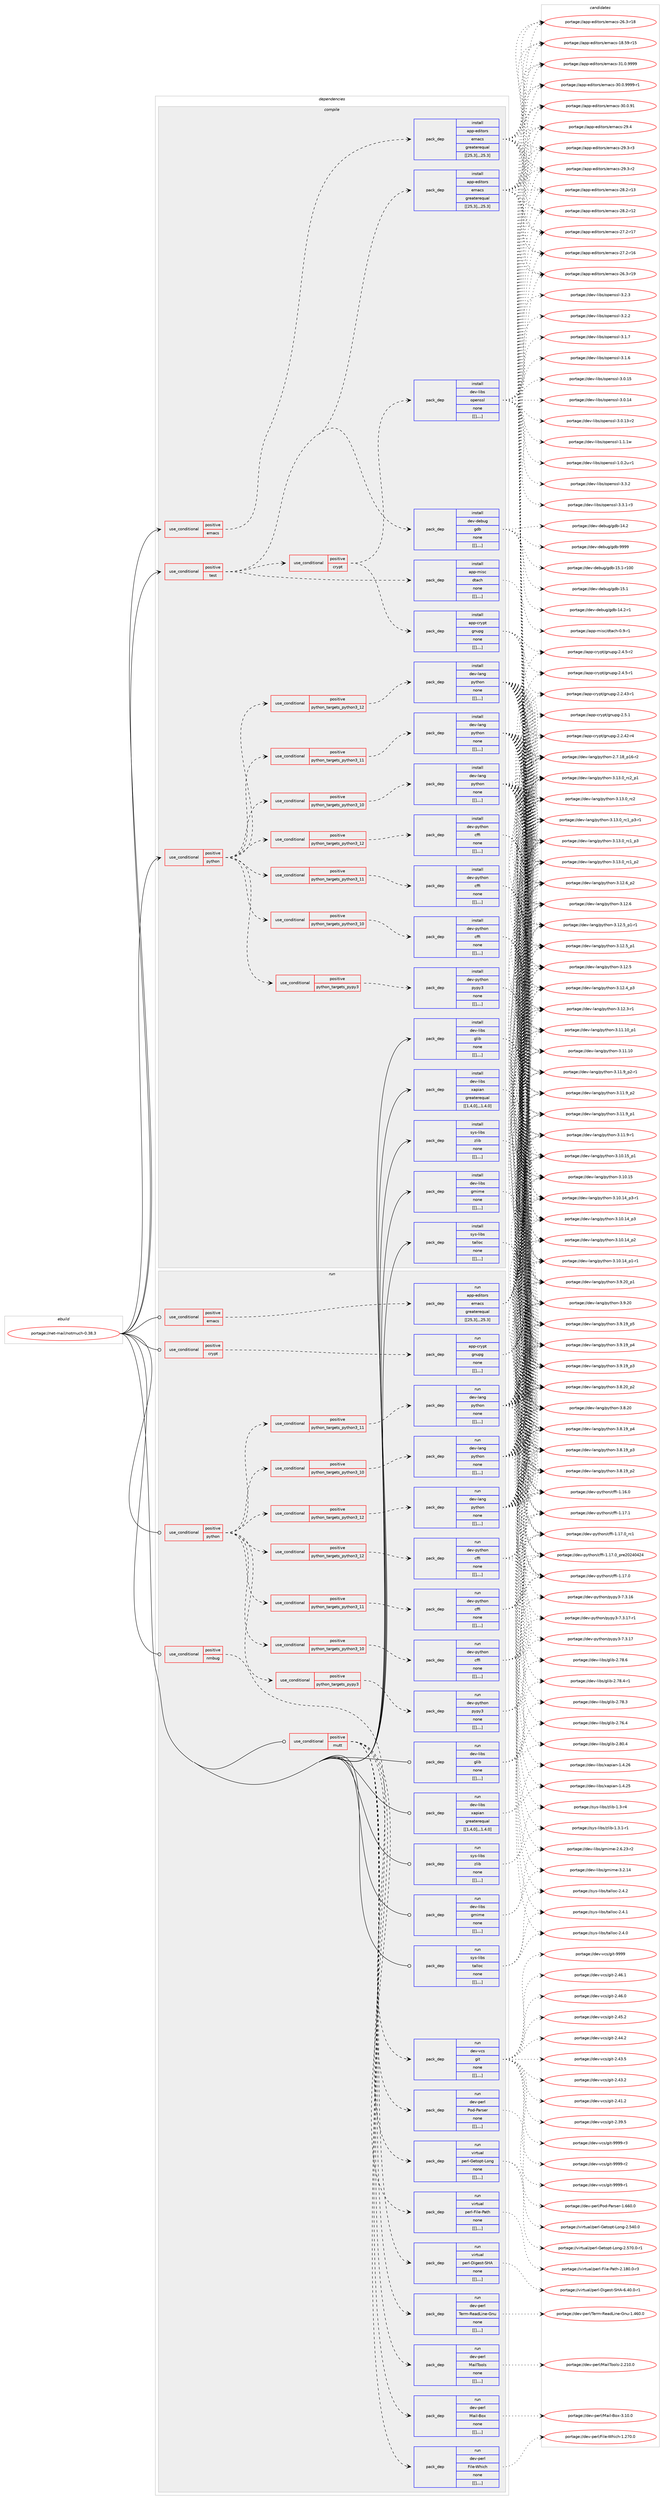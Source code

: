 digraph prolog {

# *************
# Graph options
# *************

newrank=true;
concentrate=true;
compound=true;
graph [rankdir=LR,fontname=Helvetica,fontsize=10,ranksep=1.5];#, ranksep=2.5, nodesep=0.2];
edge  [arrowhead=vee];
node  [fontname=Helvetica,fontsize=10];

# **********
# The ebuild
# **********

subgraph cluster_leftcol {
color=gray;
label=<<i>ebuild</i>>;
id [label="portage://net-mail/notmuch-0.38.3", color=red, width=4, href="../net-mail/notmuch-0.38.3.svg"];
}

# ****************
# The dependencies
# ****************

subgraph cluster_midcol {
color=gray;
label=<<i>dependencies</i>>;
subgraph cluster_compile {
fillcolor="#eeeeee";
style=filled;
label=<<i>compile</i>>;
subgraph cond99585 {
dependency376165 [label=<<TABLE BORDER="0" CELLBORDER="1" CELLSPACING="0" CELLPADDING="4"><TR><TD ROWSPAN="3" CELLPADDING="10">use_conditional</TD></TR><TR><TD>positive</TD></TR><TR><TD>emacs</TD></TR></TABLE>>, shape=none, color=red];
subgraph pack273878 {
dependency376166 [label=<<TABLE BORDER="0" CELLBORDER="1" CELLSPACING="0" CELLPADDING="4" WIDTH="220"><TR><TD ROWSPAN="6" CELLPADDING="30">pack_dep</TD></TR><TR><TD WIDTH="110">install</TD></TR><TR><TD>app-editors</TD></TR><TR><TD>emacs</TD></TR><TR><TD>greaterequal</TD></TR><TR><TD>[[25,3],,,25.3]</TD></TR></TABLE>>, shape=none, color=blue];
}
dependency376165:e -> dependency376166:w [weight=20,style="dashed",arrowhead="vee"];
}
id:e -> dependency376165:w [weight=20,style="solid",arrowhead="vee"];
subgraph cond99586 {
dependency376167 [label=<<TABLE BORDER="0" CELLBORDER="1" CELLSPACING="0" CELLPADDING="4"><TR><TD ROWSPAN="3" CELLPADDING="10">use_conditional</TD></TR><TR><TD>positive</TD></TR><TR><TD>python</TD></TR></TABLE>>, shape=none, color=red];
subgraph cond99587 {
dependency376168 [label=<<TABLE BORDER="0" CELLBORDER="1" CELLSPACING="0" CELLPADDING="4"><TR><TD ROWSPAN="3" CELLPADDING="10">use_conditional</TD></TR><TR><TD>positive</TD></TR><TR><TD>python_targets_pypy3</TD></TR></TABLE>>, shape=none, color=red];
subgraph pack273879 {
dependency376169 [label=<<TABLE BORDER="0" CELLBORDER="1" CELLSPACING="0" CELLPADDING="4" WIDTH="220"><TR><TD ROWSPAN="6" CELLPADDING="30">pack_dep</TD></TR><TR><TD WIDTH="110">install</TD></TR><TR><TD>dev-python</TD></TR><TR><TD>pypy3</TD></TR><TR><TD>none</TD></TR><TR><TD>[[],,,,]</TD></TR></TABLE>>, shape=none, color=blue];
}
dependency376168:e -> dependency376169:w [weight=20,style="dashed",arrowhead="vee"];
}
dependency376167:e -> dependency376168:w [weight=20,style="dashed",arrowhead="vee"];
subgraph cond99588 {
dependency376170 [label=<<TABLE BORDER="0" CELLBORDER="1" CELLSPACING="0" CELLPADDING="4"><TR><TD ROWSPAN="3" CELLPADDING="10">use_conditional</TD></TR><TR><TD>positive</TD></TR><TR><TD>python_targets_python3_10</TD></TR></TABLE>>, shape=none, color=red];
subgraph pack273880 {
dependency376171 [label=<<TABLE BORDER="0" CELLBORDER="1" CELLSPACING="0" CELLPADDING="4" WIDTH="220"><TR><TD ROWSPAN="6" CELLPADDING="30">pack_dep</TD></TR><TR><TD WIDTH="110">install</TD></TR><TR><TD>dev-lang</TD></TR><TR><TD>python</TD></TR><TR><TD>none</TD></TR><TR><TD>[[],,,,]</TD></TR></TABLE>>, shape=none, color=blue];
}
dependency376170:e -> dependency376171:w [weight=20,style="dashed",arrowhead="vee"];
}
dependency376167:e -> dependency376170:w [weight=20,style="dashed",arrowhead="vee"];
subgraph cond99589 {
dependency376172 [label=<<TABLE BORDER="0" CELLBORDER="1" CELLSPACING="0" CELLPADDING="4"><TR><TD ROWSPAN="3" CELLPADDING="10">use_conditional</TD></TR><TR><TD>positive</TD></TR><TR><TD>python_targets_python3_11</TD></TR></TABLE>>, shape=none, color=red];
subgraph pack273881 {
dependency376173 [label=<<TABLE BORDER="0" CELLBORDER="1" CELLSPACING="0" CELLPADDING="4" WIDTH="220"><TR><TD ROWSPAN="6" CELLPADDING="30">pack_dep</TD></TR><TR><TD WIDTH="110">install</TD></TR><TR><TD>dev-lang</TD></TR><TR><TD>python</TD></TR><TR><TD>none</TD></TR><TR><TD>[[],,,,]</TD></TR></TABLE>>, shape=none, color=blue];
}
dependency376172:e -> dependency376173:w [weight=20,style="dashed",arrowhead="vee"];
}
dependency376167:e -> dependency376172:w [weight=20,style="dashed",arrowhead="vee"];
subgraph cond99590 {
dependency376174 [label=<<TABLE BORDER="0" CELLBORDER="1" CELLSPACING="0" CELLPADDING="4"><TR><TD ROWSPAN="3" CELLPADDING="10">use_conditional</TD></TR><TR><TD>positive</TD></TR><TR><TD>python_targets_python3_12</TD></TR></TABLE>>, shape=none, color=red];
subgraph pack273882 {
dependency376175 [label=<<TABLE BORDER="0" CELLBORDER="1" CELLSPACING="0" CELLPADDING="4" WIDTH="220"><TR><TD ROWSPAN="6" CELLPADDING="30">pack_dep</TD></TR><TR><TD WIDTH="110">install</TD></TR><TR><TD>dev-lang</TD></TR><TR><TD>python</TD></TR><TR><TD>none</TD></TR><TR><TD>[[],,,,]</TD></TR></TABLE>>, shape=none, color=blue];
}
dependency376174:e -> dependency376175:w [weight=20,style="dashed",arrowhead="vee"];
}
dependency376167:e -> dependency376174:w [weight=20,style="dashed",arrowhead="vee"];
subgraph cond99591 {
dependency376176 [label=<<TABLE BORDER="0" CELLBORDER="1" CELLSPACING="0" CELLPADDING="4"><TR><TD ROWSPAN="3" CELLPADDING="10">use_conditional</TD></TR><TR><TD>positive</TD></TR><TR><TD>python_targets_python3_10</TD></TR></TABLE>>, shape=none, color=red];
subgraph pack273883 {
dependency376177 [label=<<TABLE BORDER="0" CELLBORDER="1" CELLSPACING="0" CELLPADDING="4" WIDTH="220"><TR><TD ROWSPAN="6" CELLPADDING="30">pack_dep</TD></TR><TR><TD WIDTH="110">install</TD></TR><TR><TD>dev-python</TD></TR><TR><TD>cffi</TD></TR><TR><TD>none</TD></TR><TR><TD>[[],,,,]</TD></TR></TABLE>>, shape=none, color=blue];
}
dependency376176:e -> dependency376177:w [weight=20,style="dashed",arrowhead="vee"];
}
dependency376167:e -> dependency376176:w [weight=20,style="dashed",arrowhead="vee"];
subgraph cond99592 {
dependency376178 [label=<<TABLE BORDER="0" CELLBORDER="1" CELLSPACING="0" CELLPADDING="4"><TR><TD ROWSPAN="3" CELLPADDING="10">use_conditional</TD></TR><TR><TD>positive</TD></TR><TR><TD>python_targets_python3_11</TD></TR></TABLE>>, shape=none, color=red];
subgraph pack273884 {
dependency376179 [label=<<TABLE BORDER="0" CELLBORDER="1" CELLSPACING="0" CELLPADDING="4" WIDTH="220"><TR><TD ROWSPAN="6" CELLPADDING="30">pack_dep</TD></TR><TR><TD WIDTH="110">install</TD></TR><TR><TD>dev-python</TD></TR><TR><TD>cffi</TD></TR><TR><TD>none</TD></TR><TR><TD>[[],,,,]</TD></TR></TABLE>>, shape=none, color=blue];
}
dependency376178:e -> dependency376179:w [weight=20,style="dashed",arrowhead="vee"];
}
dependency376167:e -> dependency376178:w [weight=20,style="dashed",arrowhead="vee"];
subgraph cond99593 {
dependency376180 [label=<<TABLE BORDER="0" CELLBORDER="1" CELLSPACING="0" CELLPADDING="4"><TR><TD ROWSPAN="3" CELLPADDING="10">use_conditional</TD></TR><TR><TD>positive</TD></TR><TR><TD>python_targets_python3_12</TD></TR></TABLE>>, shape=none, color=red];
subgraph pack273885 {
dependency376181 [label=<<TABLE BORDER="0" CELLBORDER="1" CELLSPACING="0" CELLPADDING="4" WIDTH="220"><TR><TD ROWSPAN="6" CELLPADDING="30">pack_dep</TD></TR><TR><TD WIDTH="110">install</TD></TR><TR><TD>dev-python</TD></TR><TR><TD>cffi</TD></TR><TR><TD>none</TD></TR><TR><TD>[[],,,,]</TD></TR></TABLE>>, shape=none, color=blue];
}
dependency376180:e -> dependency376181:w [weight=20,style="dashed",arrowhead="vee"];
}
dependency376167:e -> dependency376180:w [weight=20,style="dashed",arrowhead="vee"];
}
id:e -> dependency376167:w [weight=20,style="solid",arrowhead="vee"];
subgraph cond99594 {
dependency376182 [label=<<TABLE BORDER="0" CELLBORDER="1" CELLSPACING="0" CELLPADDING="4"><TR><TD ROWSPAN="3" CELLPADDING="10">use_conditional</TD></TR><TR><TD>positive</TD></TR><TR><TD>test</TD></TR></TABLE>>, shape=none, color=red];
subgraph pack273886 {
dependency376183 [label=<<TABLE BORDER="0" CELLBORDER="1" CELLSPACING="0" CELLPADDING="4" WIDTH="220"><TR><TD ROWSPAN="6" CELLPADDING="30">pack_dep</TD></TR><TR><TD WIDTH="110">install</TD></TR><TR><TD>app-editors</TD></TR><TR><TD>emacs</TD></TR><TR><TD>greaterequal</TD></TR><TR><TD>[[25,3],,,25.3]</TD></TR></TABLE>>, shape=none, color=blue];
}
dependency376182:e -> dependency376183:w [weight=20,style="dashed",arrowhead="vee"];
subgraph pack273887 {
dependency376184 [label=<<TABLE BORDER="0" CELLBORDER="1" CELLSPACING="0" CELLPADDING="4" WIDTH="220"><TR><TD ROWSPAN="6" CELLPADDING="30">pack_dep</TD></TR><TR><TD WIDTH="110">install</TD></TR><TR><TD>app-misc</TD></TR><TR><TD>dtach</TD></TR><TR><TD>none</TD></TR><TR><TD>[[],,,,]</TD></TR></TABLE>>, shape=none, color=blue];
}
dependency376182:e -> dependency376184:w [weight=20,style="dashed",arrowhead="vee"];
subgraph pack273888 {
dependency376185 [label=<<TABLE BORDER="0" CELLBORDER="1" CELLSPACING="0" CELLPADDING="4" WIDTH="220"><TR><TD ROWSPAN="6" CELLPADDING="30">pack_dep</TD></TR><TR><TD WIDTH="110">install</TD></TR><TR><TD>dev-debug</TD></TR><TR><TD>gdb</TD></TR><TR><TD>none</TD></TR><TR><TD>[[],,,,]</TD></TR></TABLE>>, shape=none, color=blue];
}
dependency376182:e -> dependency376185:w [weight=20,style="dashed",arrowhead="vee"];
subgraph cond99595 {
dependency376186 [label=<<TABLE BORDER="0" CELLBORDER="1" CELLSPACING="0" CELLPADDING="4"><TR><TD ROWSPAN="3" CELLPADDING="10">use_conditional</TD></TR><TR><TD>positive</TD></TR><TR><TD>crypt</TD></TR></TABLE>>, shape=none, color=red];
subgraph pack273889 {
dependency376187 [label=<<TABLE BORDER="0" CELLBORDER="1" CELLSPACING="0" CELLPADDING="4" WIDTH="220"><TR><TD ROWSPAN="6" CELLPADDING="30">pack_dep</TD></TR><TR><TD WIDTH="110">install</TD></TR><TR><TD>app-crypt</TD></TR><TR><TD>gnupg</TD></TR><TR><TD>none</TD></TR><TR><TD>[[],,,,]</TD></TR></TABLE>>, shape=none, color=blue];
}
dependency376186:e -> dependency376187:w [weight=20,style="dashed",arrowhead="vee"];
subgraph pack273890 {
dependency376188 [label=<<TABLE BORDER="0" CELLBORDER="1" CELLSPACING="0" CELLPADDING="4" WIDTH="220"><TR><TD ROWSPAN="6" CELLPADDING="30">pack_dep</TD></TR><TR><TD WIDTH="110">install</TD></TR><TR><TD>dev-libs</TD></TR><TR><TD>openssl</TD></TR><TR><TD>none</TD></TR><TR><TD>[[],,,,]</TD></TR></TABLE>>, shape=none, color=blue];
}
dependency376186:e -> dependency376188:w [weight=20,style="dashed",arrowhead="vee"];
}
dependency376182:e -> dependency376186:w [weight=20,style="dashed",arrowhead="vee"];
}
id:e -> dependency376182:w [weight=20,style="solid",arrowhead="vee"];
subgraph pack273891 {
dependency376189 [label=<<TABLE BORDER="0" CELLBORDER="1" CELLSPACING="0" CELLPADDING="4" WIDTH="220"><TR><TD ROWSPAN="6" CELLPADDING="30">pack_dep</TD></TR><TR><TD WIDTH="110">install</TD></TR><TR><TD>dev-libs</TD></TR><TR><TD>glib</TD></TR><TR><TD>none</TD></TR><TR><TD>[[],,,,]</TD></TR></TABLE>>, shape=none, color=blue];
}
id:e -> dependency376189:w [weight=20,style="solid",arrowhead="vee"];
subgraph pack273892 {
dependency376190 [label=<<TABLE BORDER="0" CELLBORDER="1" CELLSPACING="0" CELLPADDING="4" WIDTH="220"><TR><TD ROWSPAN="6" CELLPADDING="30">pack_dep</TD></TR><TR><TD WIDTH="110">install</TD></TR><TR><TD>dev-libs</TD></TR><TR><TD>gmime</TD></TR><TR><TD>none</TD></TR><TR><TD>[[],,,,]</TD></TR></TABLE>>, shape=none, color=blue];
}
id:e -> dependency376190:w [weight=20,style="solid",arrowhead="vee"];
subgraph pack273893 {
dependency376191 [label=<<TABLE BORDER="0" CELLBORDER="1" CELLSPACING="0" CELLPADDING="4" WIDTH="220"><TR><TD ROWSPAN="6" CELLPADDING="30">pack_dep</TD></TR><TR><TD WIDTH="110">install</TD></TR><TR><TD>dev-libs</TD></TR><TR><TD>xapian</TD></TR><TR><TD>greaterequal</TD></TR><TR><TD>[[1,4,0],,,1.4.0]</TD></TR></TABLE>>, shape=none, color=blue];
}
id:e -> dependency376191:w [weight=20,style="solid",arrowhead="vee"];
subgraph pack273894 {
dependency376192 [label=<<TABLE BORDER="0" CELLBORDER="1" CELLSPACING="0" CELLPADDING="4" WIDTH="220"><TR><TD ROWSPAN="6" CELLPADDING="30">pack_dep</TD></TR><TR><TD WIDTH="110">install</TD></TR><TR><TD>sys-libs</TD></TR><TR><TD>talloc</TD></TR><TR><TD>none</TD></TR><TR><TD>[[],,,,]</TD></TR></TABLE>>, shape=none, color=blue];
}
id:e -> dependency376192:w [weight=20,style="solid",arrowhead="vee"];
subgraph pack273895 {
dependency376193 [label=<<TABLE BORDER="0" CELLBORDER="1" CELLSPACING="0" CELLPADDING="4" WIDTH="220"><TR><TD ROWSPAN="6" CELLPADDING="30">pack_dep</TD></TR><TR><TD WIDTH="110">install</TD></TR><TR><TD>sys-libs</TD></TR><TR><TD>zlib</TD></TR><TR><TD>none</TD></TR><TR><TD>[[],,,,]</TD></TR></TABLE>>, shape=none, color=blue];
}
id:e -> dependency376193:w [weight=20,style="solid",arrowhead="vee"];
}
subgraph cluster_compileandrun {
fillcolor="#eeeeee";
style=filled;
label=<<i>compile and run</i>>;
}
subgraph cluster_run {
fillcolor="#eeeeee";
style=filled;
label=<<i>run</i>>;
subgraph cond99596 {
dependency376194 [label=<<TABLE BORDER="0" CELLBORDER="1" CELLSPACING="0" CELLPADDING="4"><TR><TD ROWSPAN="3" CELLPADDING="10">use_conditional</TD></TR><TR><TD>positive</TD></TR><TR><TD>crypt</TD></TR></TABLE>>, shape=none, color=red];
subgraph pack273896 {
dependency376195 [label=<<TABLE BORDER="0" CELLBORDER="1" CELLSPACING="0" CELLPADDING="4" WIDTH="220"><TR><TD ROWSPAN="6" CELLPADDING="30">pack_dep</TD></TR><TR><TD WIDTH="110">run</TD></TR><TR><TD>app-crypt</TD></TR><TR><TD>gnupg</TD></TR><TR><TD>none</TD></TR><TR><TD>[[],,,,]</TD></TR></TABLE>>, shape=none, color=blue];
}
dependency376194:e -> dependency376195:w [weight=20,style="dashed",arrowhead="vee"];
}
id:e -> dependency376194:w [weight=20,style="solid",arrowhead="odot"];
subgraph cond99597 {
dependency376196 [label=<<TABLE BORDER="0" CELLBORDER="1" CELLSPACING="0" CELLPADDING="4"><TR><TD ROWSPAN="3" CELLPADDING="10">use_conditional</TD></TR><TR><TD>positive</TD></TR><TR><TD>emacs</TD></TR></TABLE>>, shape=none, color=red];
subgraph pack273897 {
dependency376197 [label=<<TABLE BORDER="0" CELLBORDER="1" CELLSPACING="0" CELLPADDING="4" WIDTH="220"><TR><TD ROWSPAN="6" CELLPADDING="30">pack_dep</TD></TR><TR><TD WIDTH="110">run</TD></TR><TR><TD>app-editors</TD></TR><TR><TD>emacs</TD></TR><TR><TD>greaterequal</TD></TR><TR><TD>[[25,3],,,25.3]</TD></TR></TABLE>>, shape=none, color=blue];
}
dependency376196:e -> dependency376197:w [weight=20,style="dashed",arrowhead="vee"];
}
id:e -> dependency376196:w [weight=20,style="solid",arrowhead="odot"];
subgraph cond99598 {
dependency376198 [label=<<TABLE BORDER="0" CELLBORDER="1" CELLSPACING="0" CELLPADDING="4"><TR><TD ROWSPAN="3" CELLPADDING="10">use_conditional</TD></TR><TR><TD>positive</TD></TR><TR><TD>mutt</TD></TR></TABLE>>, shape=none, color=red];
subgraph pack273898 {
dependency376199 [label=<<TABLE BORDER="0" CELLBORDER="1" CELLSPACING="0" CELLPADDING="4" WIDTH="220"><TR><TD ROWSPAN="6" CELLPADDING="30">pack_dep</TD></TR><TR><TD WIDTH="110">run</TD></TR><TR><TD>dev-perl</TD></TR><TR><TD>File-Which</TD></TR><TR><TD>none</TD></TR><TR><TD>[[],,,,]</TD></TR></TABLE>>, shape=none, color=blue];
}
dependency376198:e -> dependency376199:w [weight=20,style="dashed",arrowhead="vee"];
subgraph pack273899 {
dependency376200 [label=<<TABLE BORDER="0" CELLBORDER="1" CELLSPACING="0" CELLPADDING="4" WIDTH="220"><TR><TD ROWSPAN="6" CELLPADDING="30">pack_dep</TD></TR><TR><TD WIDTH="110">run</TD></TR><TR><TD>dev-perl</TD></TR><TR><TD>Mail-Box</TD></TR><TR><TD>none</TD></TR><TR><TD>[[],,,,]</TD></TR></TABLE>>, shape=none, color=blue];
}
dependency376198:e -> dependency376200:w [weight=20,style="dashed",arrowhead="vee"];
subgraph pack273900 {
dependency376201 [label=<<TABLE BORDER="0" CELLBORDER="1" CELLSPACING="0" CELLPADDING="4" WIDTH="220"><TR><TD ROWSPAN="6" CELLPADDING="30">pack_dep</TD></TR><TR><TD WIDTH="110">run</TD></TR><TR><TD>dev-perl</TD></TR><TR><TD>MailTools</TD></TR><TR><TD>none</TD></TR><TR><TD>[[],,,,]</TD></TR></TABLE>>, shape=none, color=blue];
}
dependency376198:e -> dependency376201:w [weight=20,style="dashed",arrowhead="vee"];
subgraph pack273901 {
dependency376202 [label=<<TABLE BORDER="0" CELLBORDER="1" CELLSPACING="0" CELLPADDING="4" WIDTH="220"><TR><TD ROWSPAN="6" CELLPADDING="30">pack_dep</TD></TR><TR><TD WIDTH="110">run</TD></TR><TR><TD>dev-perl</TD></TR><TR><TD>Term-ReadLine-Gnu</TD></TR><TR><TD>none</TD></TR><TR><TD>[[],,,,]</TD></TR></TABLE>>, shape=none, color=blue];
}
dependency376198:e -> dependency376202:w [weight=20,style="dashed",arrowhead="vee"];
subgraph pack273902 {
dependency376203 [label=<<TABLE BORDER="0" CELLBORDER="1" CELLSPACING="0" CELLPADDING="4" WIDTH="220"><TR><TD ROWSPAN="6" CELLPADDING="30">pack_dep</TD></TR><TR><TD WIDTH="110">run</TD></TR><TR><TD>virtual</TD></TR><TR><TD>perl-Digest-SHA</TD></TR><TR><TD>none</TD></TR><TR><TD>[[],,,,]</TD></TR></TABLE>>, shape=none, color=blue];
}
dependency376198:e -> dependency376203:w [weight=20,style="dashed",arrowhead="vee"];
subgraph pack273903 {
dependency376204 [label=<<TABLE BORDER="0" CELLBORDER="1" CELLSPACING="0" CELLPADDING="4" WIDTH="220"><TR><TD ROWSPAN="6" CELLPADDING="30">pack_dep</TD></TR><TR><TD WIDTH="110">run</TD></TR><TR><TD>virtual</TD></TR><TR><TD>perl-File-Path</TD></TR><TR><TD>none</TD></TR><TR><TD>[[],,,,]</TD></TR></TABLE>>, shape=none, color=blue];
}
dependency376198:e -> dependency376204:w [weight=20,style="dashed",arrowhead="vee"];
subgraph pack273904 {
dependency376205 [label=<<TABLE BORDER="0" CELLBORDER="1" CELLSPACING="0" CELLPADDING="4" WIDTH="220"><TR><TD ROWSPAN="6" CELLPADDING="30">pack_dep</TD></TR><TR><TD WIDTH="110">run</TD></TR><TR><TD>virtual</TD></TR><TR><TD>perl-Getopt-Long</TD></TR><TR><TD>none</TD></TR><TR><TD>[[],,,,]</TD></TR></TABLE>>, shape=none, color=blue];
}
dependency376198:e -> dependency376205:w [weight=20,style="dashed",arrowhead="vee"];
subgraph pack273905 {
dependency376206 [label=<<TABLE BORDER="0" CELLBORDER="1" CELLSPACING="0" CELLPADDING="4" WIDTH="220"><TR><TD ROWSPAN="6" CELLPADDING="30">pack_dep</TD></TR><TR><TD WIDTH="110">run</TD></TR><TR><TD>dev-perl</TD></TR><TR><TD>Pod-Parser</TD></TR><TR><TD>none</TD></TR><TR><TD>[[],,,,]</TD></TR></TABLE>>, shape=none, color=blue];
}
dependency376198:e -> dependency376206:w [weight=20,style="dashed",arrowhead="vee"];
}
id:e -> dependency376198:w [weight=20,style="solid",arrowhead="odot"];
subgraph cond99599 {
dependency376207 [label=<<TABLE BORDER="0" CELLBORDER="1" CELLSPACING="0" CELLPADDING="4"><TR><TD ROWSPAN="3" CELLPADDING="10">use_conditional</TD></TR><TR><TD>positive</TD></TR><TR><TD>nmbug</TD></TR></TABLE>>, shape=none, color=red];
subgraph pack273906 {
dependency376208 [label=<<TABLE BORDER="0" CELLBORDER="1" CELLSPACING="0" CELLPADDING="4" WIDTH="220"><TR><TD ROWSPAN="6" CELLPADDING="30">pack_dep</TD></TR><TR><TD WIDTH="110">run</TD></TR><TR><TD>dev-vcs</TD></TR><TR><TD>git</TD></TR><TR><TD>none</TD></TR><TR><TD>[[],,,,]</TD></TR></TABLE>>, shape=none, color=blue];
}
dependency376207:e -> dependency376208:w [weight=20,style="dashed",arrowhead="vee"];
}
id:e -> dependency376207:w [weight=20,style="solid",arrowhead="odot"];
subgraph cond99600 {
dependency376209 [label=<<TABLE BORDER="0" CELLBORDER="1" CELLSPACING="0" CELLPADDING="4"><TR><TD ROWSPAN="3" CELLPADDING="10">use_conditional</TD></TR><TR><TD>positive</TD></TR><TR><TD>python</TD></TR></TABLE>>, shape=none, color=red];
subgraph cond99601 {
dependency376210 [label=<<TABLE BORDER="0" CELLBORDER="1" CELLSPACING="0" CELLPADDING="4"><TR><TD ROWSPAN="3" CELLPADDING="10">use_conditional</TD></TR><TR><TD>positive</TD></TR><TR><TD>python_targets_pypy3</TD></TR></TABLE>>, shape=none, color=red];
subgraph pack273907 {
dependency376211 [label=<<TABLE BORDER="0" CELLBORDER="1" CELLSPACING="0" CELLPADDING="4" WIDTH="220"><TR><TD ROWSPAN="6" CELLPADDING="30">pack_dep</TD></TR><TR><TD WIDTH="110">run</TD></TR><TR><TD>dev-python</TD></TR><TR><TD>pypy3</TD></TR><TR><TD>none</TD></TR><TR><TD>[[],,,,]</TD></TR></TABLE>>, shape=none, color=blue];
}
dependency376210:e -> dependency376211:w [weight=20,style="dashed",arrowhead="vee"];
}
dependency376209:e -> dependency376210:w [weight=20,style="dashed",arrowhead="vee"];
subgraph cond99602 {
dependency376212 [label=<<TABLE BORDER="0" CELLBORDER="1" CELLSPACING="0" CELLPADDING="4"><TR><TD ROWSPAN="3" CELLPADDING="10">use_conditional</TD></TR><TR><TD>positive</TD></TR><TR><TD>python_targets_python3_10</TD></TR></TABLE>>, shape=none, color=red];
subgraph pack273908 {
dependency376213 [label=<<TABLE BORDER="0" CELLBORDER="1" CELLSPACING="0" CELLPADDING="4" WIDTH="220"><TR><TD ROWSPAN="6" CELLPADDING="30">pack_dep</TD></TR><TR><TD WIDTH="110">run</TD></TR><TR><TD>dev-lang</TD></TR><TR><TD>python</TD></TR><TR><TD>none</TD></TR><TR><TD>[[],,,,]</TD></TR></TABLE>>, shape=none, color=blue];
}
dependency376212:e -> dependency376213:w [weight=20,style="dashed",arrowhead="vee"];
}
dependency376209:e -> dependency376212:w [weight=20,style="dashed",arrowhead="vee"];
subgraph cond99603 {
dependency376214 [label=<<TABLE BORDER="0" CELLBORDER="1" CELLSPACING="0" CELLPADDING="4"><TR><TD ROWSPAN="3" CELLPADDING="10">use_conditional</TD></TR><TR><TD>positive</TD></TR><TR><TD>python_targets_python3_11</TD></TR></TABLE>>, shape=none, color=red];
subgraph pack273909 {
dependency376215 [label=<<TABLE BORDER="0" CELLBORDER="1" CELLSPACING="0" CELLPADDING="4" WIDTH="220"><TR><TD ROWSPAN="6" CELLPADDING="30">pack_dep</TD></TR><TR><TD WIDTH="110">run</TD></TR><TR><TD>dev-lang</TD></TR><TR><TD>python</TD></TR><TR><TD>none</TD></TR><TR><TD>[[],,,,]</TD></TR></TABLE>>, shape=none, color=blue];
}
dependency376214:e -> dependency376215:w [weight=20,style="dashed",arrowhead="vee"];
}
dependency376209:e -> dependency376214:w [weight=20,style="dashed",arrowhead="vee"];
subgraph cond99604 {
dependency376216 [label=<<TABLE BORDER="0" CELLBORDER="1" CELLSPACING="0" CELLPADDING="4"><TR><TD ROWSPAN="3" CELLPADDING="10">use_conditional</TD></TR><TR><TD>positive</TD></TR><TR><TD>python_targets_python3_12</TD></TR></TABLE>>, shape=none, color=red];
subgraph pack273910 {
dependency376217 [label=<<TABLE BORDER="0" CELLBORDER="1" CELLSPACING="0" CELLPADDING="4" WIDTH="220"><TR><TD ROWSPAN="6" CELLPADDING="30">pack_dep</TD></TR><TR><TD WIDTH="110">run</TD></TR><TR><TD>dev-lang</TD></TR><TR><TD>python</TD></TR><TR><TD>none</TD></TR><TR><TD>[[],,,,]</TD></TR></TABLE>>, shape=none, color=blue];
}
dependency376216:e -> dependency376217:w [weight=20,style="dashed",arrowhead="vee"];
}
dependency376209:e -> dependency376216:w [weight=20,style="dashed",arrowhead="vee"];
subgraph cond99605 {
dependency376218 [label=<<TABLE BORDER="0" CELLBORDER="1" CELLSPACING="0" CELLPADDING="4"><TR><TD ROWSPAN="3" CELLPADDING="10">use_conditional</TD></TR><TR><TD>positive</TD></TR><TR><TD>python_targets_python3_10</TD></TR></TABLE>>, shape=none, color=red];
subgraph pack273911 {
dependency376219 [label=<<TABLE BORDER="0" CELLBORDER="1" CELLSPACING="0" CELLPADDING="4" WIDTH="220"><TR><TD ROWSPAN="6" CELLPADDING="30">pack_dep</TD></TR><TR><TD WIDTH="110">run</TD></TR><TR><TD>dev-python</TD></TR><TR><TD>cffi</TD></TR><TR><TD>none</TD></TR><TR><TD>[[],,,,]</TD></TR></TABLE>>, shape=none, color=blue];
}
dependency376218:e -> dependency376219:w [weight=20,style="dashed",arrowhead="vee"];
}
dependency376209:e -> dependency376218:w [weight=20,style="dashed",arrowhead="vee"];
subgraph cond99606 {
dependency376220 [label=<<TABLE BORDER="0" CELLBORDER="1" CELLSPACING="0" CELLPADDING="4"><TR><TD ROWSPAN="3" CELLPADDING="10">use_conditional</TD></TR><TR><TD>positive</TD></TR><TR><TD>python_targets_python3_11</TD></TR></TABLE>>, shape=none, color=red];
subgraph pack273912 {
dependency376221 [label=<<TABLE BORDER="0" CELLBORDER="1" CELLSPACING="0" CELLPADDING="4" WIDTH="220"><TR><TD ROWSPAN="6" CELLPADDING="30">pack_dep</TD></TR><TR><TD WIDTH="110">run</TD></TR><TR><TD>dev-python</TD></TR><TR><TD>cffi</TD></TR><TR><TD>none</TD></TR><TR><TD>[[],,,,]</TD></TR></TABLE>>, shape=none, color=blue];
}
dependency376220:e -> dependency376221:w [weight=20,style="dashed",arrowhead="vee"];
}
dependency376209:e -> dependency376220:w [weight=20,style="dashed",arrowhead="vee"];
subgraph cond99607 {
dependency376222 [label=<<TABLE BORDER="0" CELLBORDER="1" CELLSPACING="0" CELLPADDING="4"><TR><TD ROWSPAN="3" CELLPADDING="10">use_conditional</TD></TR><TR><TD>positive</TD></TR><TR><TD>python_targets_python3_12</TD></TR></TABLE>>, shape=none, color=red];
subgraph pack273913 {
dependency376223 [label=<<TABLE BORDER="0" CELLBORDER="1" CELLSPACING="0" CELLPADDING="4" WIDTH="220"><TR><TD ROWSPAN="6" CELLPADDING="30">pack_dep</TD></TR><TR><TD WIDTH="110">run</TD></TR><TR><TD>dev-python</TD></TR><TR><TD>cffi</TD></TR><TR><TD>none</TD></TR><TR><TD>[[],,,,]</TD></TR></TABLE>>, shape=none, color=blue];
}
dependency376222:e -> dependency376223:w [weight=20,style="dashed",arrowhead="vee"];
}
dependency376209:e -> dependency376222:w [weight=20,style="dashed",arrowhead="vee"];
}
id:e -> dependency376209:w [weight=20,style="solid",arrowhead="odot"];
subgraph pack273914 {
dependency376224 [label=<<TABLE BORDER="0" CELLBORDER="1" CELLSPACING="0" CELLPADDING="4" WIDTH="220"><TR><TD ROWSPAN="6" CELLPADDING="30">pack_dep</TD></TR><TR><TD WIDTH="110">run</TD></TR><TR><TD>dev-libs</TD></TR><TR><TD>glib</TD></TR><TR><TD>none</TD></TR><TR><TD>[[],,,,]</TD></TR></TABLE>>, shape=none, color=blue];
}
id:e -> dependency376224:w [weight=20,style="solid",arrowhead="odot"];
subgraph pack273915 {
dependency376225 [label=<<TABLE BORDER="0" CELLBORDER="1" CELLSPACING="0" CELLPADDING="4" WIDTH="220"><TR><TD ROWSPAN="6" CELLPADDING="30">pack_dep</TD></TR><TR><TD WIDTH="110">run</TD></TR><TR><TD>dev-libs</TD></TR><TR><TD>gmime</TD></TR><TR><TD>none</TD></TR><TR><TD>[[],,,,]</TD></TR></TABLE>>, shape=none, color=blue];
}
id:e -> dependency376225:w [weight=20,style="solid",arrowhead="odot"];
subgraph pack273916 {
dependency376226 [label=<<TABLE BORDER="0" CELLBORDER="1" CELLSPACING="0" CELLPADDING="4" WIDTH="220"><TR><TD ROWSPAN="6" CELLPADDING="30">pack_dep</TD></TR><TR><TD WIDTH="110">run</TD></TR><TR><TD>dev-libs</TD></TR><TR><TD>xapian</TD></TR><TR><TD>greaterequal</TD></TR><TR><TD>[[1,4,0],,,1.4.0]</TD></TR></TABLE>>, shape=none, color=blue];
}
id:e -> dependency376226:w [weight=20,style="solid",arrowhead="odot"];
subgraph pack273917 {
dependency376227 [label=<<TABLE BORDER="0" CELLBORDER="1" CELLSPACING="0" CELLPADDING="4" WIDTH="220"><TR><TD ROWSPAN="6" CELLPADDING="30">pack_dep</TD></TR><TR><TD WIDTH="110">run</TD></TR><TR><TD>sys-libs</TD></TR><TR><TD>talloc</TD></TR><TR><TD>none</TD></TR><TR><TD>[[],,,,]</TD></TR></TABLE>>, shape=none, color=blue];
}
id:e -> dependency376227:w [weight=20,style="solid",arrowhead="odot"];
subgraph pack273918 {
dependency376228 [label=<<TABLE BORDER="0" CELLBORDER="1" CELLSPACING="0" CELLPADDING="4" WIDTH="220"><TR><TD ROWSPAN="6" CELLPADDING="30">pack_dep</TD></TR><TR><TD WIDTH="110">run</TD></TR><TR><TD>sys-libs</TD></TR><TR><TD>zlib</TD></TR><TR><TD>none</TD></TR><TR><TD>[[],,,,]</TD></TR></TABLE>>, shape=none, color=blue];
}
id:e -> dependency376228:w [weight=20,style="solid",arrowhead="odot"];
}
}

# **************
# The candidates
# **************

subgraph cluster_choices {
rank=same;
color=gray;
label=<<i>candidates</i>>;

subgraph choice273878 {
color=black;
nodesep=1;
choice971121124510110010511611111411547101109979911545514946484657575757 [label="portage://app-editors/emacs-31.0.9999", color=red, width=4,href="../app-editors/emacs-31.0.9999.svg"];
choice9711211245101100105116111114115471011099799115455148464846575757574511449 [label="portage://app-editors/emacs-30.0.9999-r1", color=red, width=4,href="../app-editors/emacs-30.0.9999-r1.svg"];
choice97112112451011001051161111141154710110997991154551484648465749 [label="portage://app-editors/emacs-30.0.91", color=red, width=4,href="../app-editors/emacs-30.0.91.svg"];
choice97112112451011001051161111141154710110997991154550574652 [label="portage://app-editors/emacs-29.4", color=red, width=4,href="../app-editors/emacs-29.4.svg"];
choice971121124510110010511611111411547101109979911545505746514511451 [label="portage://app-editors/emacs-29.3-r3", color=red, width=4,href="../app-editors/emacs-29.3-r3.svg"];
choice971121124510110010511611111411547101109979911545505746514511450 [label="portage://app-editors/emacs-29.3-r2", color=red, width=4,href="../app-editors/emacs-29.3-r2.svg"];
choice97112112451011001051161111141154710110997991154550564650451144951 [label="portage://app-editors/emacs-28.2-r13", color=red, width=4,href="../app-editors/emacs-28.2-r13.svg"];
choice97112112451011001051161111141154710110997991154550564650451144950 [label="portage://app-editors/emacs-28.2-r12", color=red, width=4,href="../app-editors/emacs-28.2-r12.svg"];
choice97112112451011001051161111141154710110997991154550554650451144955 [label="portage://app-editors/emacs-27.2-r17", color=red, width=4,href="../app-editors/emacs-27.2-r17.svg"];
choice97112112451011001051161111141154710110997991154550554650451144954 [label="portage://app-editors/emacs-27.2-r16", color=red, width=4,href="../app-editors/emacs-27.2-r16.svg"];
choice97112112451011001051161111141154710110997991154550544651451144957 [label="portage://app-editors/emacs-26.3-r19", color=red, width=4,href="../app-editors/emacs-26.3-r19.svg"];
choice97112112451011001051161111141154710110997991154550544651451144956 [label="portage://app-editors/emacs-26.3-r18", color=red, width=4,href="../app-editors/emacs-26.3-r18.svg"];
choice9711211245101100105116111114115471011099799115454956465357451144953 [label="portage://app-editors/emacs-18.59-r15", color=red, width=4,href="../app-editors/emacs-18.59-r15.svg"];
dependency376166:e -> choice971121124510110010511611111411547101109979911545514946484657575757:w [style=dotted,weight="100"];
dependency376166:e -> choice9711211245101100105116111114115471011099799115455148464846575757574511449:w [style=dotted,weight="100"];
dependency376166:e -> choice97112112451011001051161111141154710110997991154551484648465749:w [style=dotted,weight="100"];
dependency376166:e -> choice97112112451011001051161111141154710110997991154550574652:w [style=dotted,weight="100"];
dependency376166:e -> choice971121124510110010511611111411547101109979911545505746514511451:w [style=dotted,weight="100"];
dependency376166:e -> choice971121124510110010511611111411547101109979911545505746514511450:w [style=dotted,weight="100"];
dependency376166:e -> choice97112112451011001051161111141154710110997991154550564650451144951:w [style=dotted,weight="100"];
dependency376166:e -> choice97112112451011001051161111141154710110997991154550564650451144950:w [style=dotted,weight="100"];
dependency376166:e -> choice97112112451011001051161111141154710110997991154550554650451144955:w [style=dotted,weight="100"];
dependency376166:e -> choice97112112451011001051161111141154710110997991154550554650451144954:w [style=dotted,weight="100"];
dependency376166:e -> choice97112112451011001051161111141154710110997991154550544651451144957:w [style=dotted,weight="100"];
dependency376166:e -> choice97112112451011001051161111141154710110997991154550544651451144956:w [style=dotted,weight="100"];
dependency376166:e -> choice9711211245101100105116111114115471011099799115454956465357451144953:w [style=dotted,weight="100"];
}
subgraph choice273879 {
color=black;
nodesep=1;
choice100101118451121211161041111104711212111212151455546514649554511449 [label="portage://dev-python/pypy3-7.3.17-r1", color=red, width=4,href="../dev-python/pypy3-7.3.17-r1.svg"];
choice10010111845112121116104111110471121211121215145554651464955 [label="portage://dev-python/pypy3-7.3.17", color=red, width=4,href="../dev-python/pypy3-7.3.17.svg"];
choice10010111845112121116104111110471121211121215145554651464954 [label="portage://dev-python/pypy3-7.3.16", color=red, width=4,href="../dev-python/pypy3-7.3.16.svg"];
dependency376169:e -> choice100101118451121211161041111104711212111212151455546514649554511449:w [style=dotted,weight="100"];
dependency376169:e -> choice10010111845112121116104111110471121211121215145554651464955:w [style=dotted,weight="100"];
dependency376169:e -> choice10010111845112121116104111110471121211121215145554651464954:w [style=dotted,weight="100"];
}
subgraph choice273880 {
color=black;
nodesep=1;
choice100101118451089711010347112121116104111110455146495146489511499509511249 [label="portage://dev-lang/python-3.13.0_rc2_p1", color=red, width=4,href="../dev-lang/python-3.13.0_rc2_p1.svg"];
choice10010111845108971101034711212111610411111045514649514648951149950 [label="portage://dev-lang/python-3.13.0_rc2", color=red, width=4,href="../dev-lang/python-3.13.0_rc2.svg"];
choice1001011184510897110103471121211161041111104551464951464895114994995112514511449 [label="portage://dev-lang/python-3.13.0_rc1_p3-r1", color=red, width=4,href="../dev-lang/python-3.13.0_rc1_p3-r1.svg"];
choice100101118451089711010347112121116104111110455146495146489511499499511251 [label="portage://dev-lang/python-3.13.0_rc1_p3", color=red, width=4,href="../dev-lang/python-3.13.0_rc1_p3.svg"];
choice100101118451089711010347112121116104111110455146495146489511499499511250 [label="portage://dev-lang/python-3.13.0_rc1_p2", color=red, width=4,href="../dev-lang/python-3.13.0_rc1_p2.svg"];
choice100101118451089711010347112121116104111110455146495046549511250 [label="portage://dev-lang/python-3.12.6_p2", color=red, width=4,href="../dev-lang/python-3.12.6_p2.svg"];
choice10010111845108971101034711212111610411111045514649504654 [label="portage://dev-lang/python-3.12.6", color=red, width=4,href="../dev-lang/python-3.12.6.svg"];
choice1001011184510897110103471121211161041111104551464950465395112494511449 [label="portage://dev-lang/python-3.12.5_p1-r1", color=red, width=4,href="../dev-lang/python-3.12.5_p1-r1.svg"];
choice100101118451089711010347112121116104111110455146495046539511249 [label="portage://dev-lang/python-3.12.5_p1", color=red, width=4,href="../dev-lang/python-3.12.5_p1.svg"];
choice10010111845108971101034711212111610411111045514649504653 [label="portage://dev-lang/python-3.12.5", color=red, width=4,href="../dev-lang/python-3.12.5.svg"];
choice100101118451089711010347112121116104111110455146495046529511251 [label="portage://dev-lang/python-3.12.4_p3", color=red, width=4,href="../dev-lang/python-3.12.4_p3.svg"];
choice100101118451089711010347112121116104111110455146495046514511449 [label="portage://dev-lang/python-3.12.3-r1", color=red, width=4,href="../dev-lang/python-3.12.3-r1.svg"];
choice10010111845108971101034711212111610411111045514649494649489511249 [label="portage://dev-lang/python-3.11.10_p1", color=red, width=4,href="../dev-lang/python-3.11.10_p1.svg"];
choice1001011184510897110103471121211161041111104551464949464948 [label="portage://dev-lang/python-3.11.10", color=red, width=4,href="../dev-lang/python-3.11.10.svg"];
choice1001011184510897110103471121211161041111104551464949465795112504511449 [label="portage://dev-lang/python-3.11.9_p2-r1", color=red, width=4,href="../dev-lang/python-3.11.9_p2-r1.svg"];
choice100101118451089711010347112121116104111110455146494946579511250 [label="portage://dev-lang/python-3.11.9_p2", color=red, width=4,href="../dev-lang/python-3.11.9_p2.svg"];
choice100101118451089711010347112121116104111110455146494946579511249 [label="portage://dev-lang/python-3.11.9_p1", color=red, width=4,href="../dev-lang/python-3.11.9_p1.svg"];
choice100101118451089711010347112121116104111110455146494946574511449 [label="portage://dev-lang/python-3.11.9-r1", color=red, width=4,href="../dev-lang/python-3.11.9-r1.svg"];
choice10010111845108971101034711212111610411111045514649484649539511249 [label="portage://dev-lang/python-3.10.15_p1", color=red, width=4,href="../dev-lang/python-3.10.15_p1.svg"];
choice1001011184510897110103471121211161041111104551464948464953 [label="portage://dev-lang/python-3.10.15", color=red, width=4,href="../dev-lang/python-3.10.15.svg"];
choice100101118451089711010347112121116104111110455146494846495295112514511449 [label="portage://dev-lang/python-3.10.14_p3-r1", color=red, width=4,href="../dev-lang/python-3.10.14_p3-r1.svg"];
choice10010111845108971101034711212111610411111045514649484649529511251 [label="portage://dev-lang/python-3.10.14_p3", color=red, width=4,href="../dev-lang/python-3.10.14_p3.svg"];
choice10010111845108971101034711212111610411111045514649484649529511250 [label="portage://dev-lang/python-3.10.14_p2", color=red, width=4,href="../dev-lang/python-3.10.14_p2.svg"];
choice100101118451089711010347112121116104111110455146494846495295112494511449 [label="portage://dev-lang/python-3.10.14_p1-r1", color=red, width=4,href="../dev-lang/python-3.10.14_p1-r1.svg"];
choice100101118451089711010347112121116104111110455146574650489511249 [label="portage://dev-lang/python-3.9.20_p1", color=red, width=4,href="../dev-lang/python-3.9.20_p1.svg"];
choice10010111845108971101034711212111610411111045514657465048 [label="portage://dev-lang/python-3.9.20", color=red, width=4,href="../dev-lang/python-3.9.20.svg"];
choice100101118451089711010347112121116104111110455146574649579511253 [label="portage://dev-lang/python-3.9.19_p5", color=red, width=4,href="../dev-lang/python-3.9.19_p5.svg"];
choice100101118451089711010347112121116104111110455146574649579511252 [label="portage://dev-lang/python-3.9.19_p4", color=red, width=4,href="../dev-lang/python-3.9.19_p4.svg"];
choice100101118451089711010347112121116104111110455146574649579511251 [label="portage://dev-lang/python-3.9.19_p3", color=red, width=4,href="../dev-lang/python-3.9.19_p3.svg"];
choice100101118451089711010347112121116104111110455146564650489511250 [label="portage://dev-lang/python-3.8.20_p2", color=red, width=4,href="../dev-lang/python-3.8.20_p2.svg"];
choice10010111845108971101034711212111610411111045514656465048 [label="portage://dev-lang/python-3.8.20", color=red, width=4,href="../dev-lang/python-3.8.20.svg"];
choice100101118451089711010347112121116104111110455146564649579511252 [label="portage://dev-lang/python-3.8.19_p4", color=red, width=4,href="../dev-lang/python-3.8.19_p4.svg"];
choice100101118451089711010347112121116104111110455146564649579511251 [label="portage://dev-lang/python-3.8.19_p3", color=red, width=4,href="../dev-lang/python-3.8.19_p3.svg"];
choice100101118451089711010347112121116104111110455146564649579511250 [label="portage://dev-lang/python-3.8.19_p2", color=red, width=4,href="../dev-lang/python-3.8.19_p2.svg"];
choice100101118451089711010347112121116104111110455046554649569511249544511450 [label="portage://dev-lang/python-2.7.18_p16-r2", color=red, width=4,href="../dev-lang/python-2.7.18_p16-r2.svg"];
dependency376171:e -> choice100101118451089711010347112121116104111110455146495146489511499509511249:w [style=dotted,weight="100"];
dependency376171:e -> choice10010111845108971101034711212111610411111045514649514648951149950:w [style=dotted,weight="100"];
dependency376171:e -> choice1001011184510897110103471121211161041111104551464951464895114994995112514511449:w [style=dotted,weight="100"];
dependency376171:e -> choice100101118451089711010347112121116104111110455146495146489511499499511251:w [style=dotted,weight="100"];
dependency376171:e -> choice100101118451089711010347112121116104111110455146495146489511499499511250:w [style=dotted,weight="100"];
dependency376171:e -> choice100101118451089711010347112121116104111110455146495046549511250:w [style=dotted,weight="100"];
dependency376171:e -> choice10010111845108971101034711212111610411111045514649504654:w [style=dotted,weight="100"];
dependency376171:e -> choice1001011184510897110103471121211161041111104551464950465395112494511449:w [style=dotted,weight="100"];
dependency376171:e -> choice100101118451089711010347112121116104111110455146495046539511249:w [style=dotted,weight="100"];
dependency376171:e -> choice10010111845108971101034711212111610411111045514649504653:w [style=dotted,weight="100"];
dependency376171:e -> choice100101118451089711010347112121116104111110455146495046529511251:w [style=dotted,weight="100"];
dependency376171:e -> choice100101118451089711010347112121116104111110455146495046514511449:w [style=dotted,weight="100"];
dependency376171:e -> choice10010111845108971101034711212111610411111045514649494649489511249:w [style=dotted,weight="100"];
dependency376171:e -> choice1001011184510897110103471121211161041111104551464949464948:w [style=dotted,weight="100"];
dependency376171:e -> choice1001011184510897110103471121211161041111104551464949465795112504511449:w [style=dotted,weight="100"];
dependency376171:e -> choice100101118451089711010347112121116104111110455146494946579511250:w [style=dotted,weight="100"];
dependency376171:e -> choice100101118451089711010347112121116104111110455146494946579511249:w [style=dotted,weight="100"];
dependency376171:e -> choice100101118451089711010347112121116104111110455146494946574511449:w [style=dotted,weight="100"];
dependency376171:e -> choice10010111845108971101034711212111610411111045514649484649539511249:w [style=dotted,weight="100"];
dependency376171:e -> choice1001011184510897110103471121211161041111104551464948464953:w [style=dotted,weight="100"];
dependency376171:e -> choice100101118451089711010347112121116104111110455146494846495295112514511449:w [style=dotted,weight="100"];
dependency376171:e -> choice10010111845108971101034711212111610411111045514649484649529511251:w [style=dotted,weight="100"];
dependency376171:e -> choice10010111845108971101034711212111610411111045514649484649529511250:w [style=dotted,weight="100"];
dependency376171:e -> choice100101118451089711010347112121116104111110455146494846495295112494511449:w [style=dotted,weight="100"];
dependency376171:e -> choice100101118451089711010347112121116104111110455146574650489511249:w [style=dotted,weight="100"];
dependency376171:e -> choice10010111845108971101034711212111610411111045514657465048:w [style=dotted,weight="100"];
dependency376171:e -> choice100101118451089711010347112121116104111110455146574649579511253:w [style=dotted,weight="100"];
dependency376171:e -> choice100101118451089711010347112121116104111110455146574649579511252:w [style=dotted,weight="100"];
dependency376171:e -> choice100101118451089711010347112121116104111110455146574649579511251:w [style=dotted,weight="100"];
dependency376171:e -> choice100101118451089711010347112121116104111110455146564650489511250:w [style=dotted,weight="100"];
dependency376171:e -> choice10010111845108971101034711212111610411111045514656465048:w [style=dotted,weight="100"];
dependency376171:e -> choice100101118451089711010347112121116104111110455146564649579511252:w [style=dotted,weight="100"];
dependency376171:e -> choice100101118451089711010347112121116104111110455146564649579511251:w [style=dotted,weight="100"];
dependency376171:e -> choice100101118451089711010347112121116104111110455146564649579511250:w [style=dotted,weight="100"];
dependency376171:e -> choice100101118451089711010347112121116104111110455046554649569511249544511450:w [style=dotted,weight="100"];
}
subgraph choice273881 {
color=black;
nodesep=1;
choice100101118451089711010347112121116104111110455146495146489511499509511249 [label="portage://dev-lang/python-3.13.0_rc2_p1", color=red, width=4,href="../dev-lang/python-3.13.0_rc2_p1.svg"];
choice10010111845108971101034711212111610411111045514649514648951149950 [label="portage://dev-lang/python-3.13.0_rc2", color=red, width=4,href="../dev-lang/python-3.13.0_rc2.svg"];
choice1001011184510897110103471121211161041111104551464951464895114994995112514511449 [label="portage://dev-lang/python-3.13.0_rc1_p3-r1", color=red, width=4,href="../dev-lang/python-3.13.0_rc1_p3-r1.svg"];
choice100101118451089711010347112121116104111110455146495146489511499499511251 [label="portage://dev-lang/python-3.13.0_rc1_p3", color=red, width=4,href="../dev-lang/python-3.13.0_rc1_p3.svg"];
choice100101118451089711010347112121116104111110455146495146489511499499511250 [label="portage://dev-lang/python-3.13.0_rc1_p2", color=red, width=4,href="../dev-lang/python-3.13.0_rc1_p2.svg"];
choice100101118451089711010347112121116104111110455146495046549511250 [label="portage://dev-lang/python-3.12.6_p2", color=red, width=4,href="../dev-lang/python-3.12.6_p2.svg"];
choice10010111845108971101034711212111610411111045514649504654 [label="portage://dev-lang/python-3.12.6", color=red, width=4,href="../dev-lang/python-3.12.6.svg"];
choice1001011184510897110103471121211161041111104551464950465395112494511449 [label="portage://dev-lang/python-3.12.5_p1-r1", color=red, width=4,href="../dev-lang/python-3.12.5_p1-r1.svg"];
choice100101118451089711010347112121116104111110455146495046539511249 [label="portage://dev-lang/python-3.12.5_p1", color=red, width=4,href="../dev-lang/python-3.12.5_p1.svg"];
choice10010111845108971101034711212111610411111045514649504653 [label="portage://dev-lang/python-3.12.5", color=red, width=4,href="../dev-lang/python-3.12.5.svg"];
choice100101118451089711010347112121116104111110455146495046529511251 [label="portage://dev-lang/python-3.12.4_p3", color=red, width=4,href="../dev-lang/python-3.12.4_p3.svg"];
choice100101118451089711010347112121116104111110455146495046514511449 [label="portage://dev-lang/python-3.12.3-r1", color=red, width=4,href="../dev-lang/python-3.12.3-r1.svg"];
choice10010111845108971101034711212111610411111045514649494649489511249 [label="portage://dev-lang/python-3.11.10_p1", color=red, width=4,href="../dev-lang/python-3.11.10_p1.svg"];
choice1001011184510897110103471121211161041111104551464949464948 [label="portage://dev-lang/python-3.11.10", color=red, width=4,href="../dev-lang/python-3.11.10.svg"];
choice1001011184510897110103471121211161041111104551464949465795112504511449 [label="portage://dev-lang/python-3.11.9_p2-r1", color=red, width=4,href="../dev-lang/python-3.11.9_p2-r1.svg"];
choice100101118451089711010347112121116104111110455146494946579511250 [label="portage://dev-lang/python-3.11.9_p2", color=red, width=4,href="../dev-lang/python-3.11.9_p2.svg"];
choice100101118451089711010347112121116104111110455146494946579511249 [label="portage://dev-lang/python-3.11.9_p1", color=red, width=4,href="../dev-lang/python-3.11.9_p1.svg"];
choice100101118451089711010347112121116104111110455146494946574511449 [label="portage://dev-lang/python-3.11.9-r1", color=red, width=4,href="../dev-lang/python-3.11.9-r1.svg"];
choice10010111845108971101034711212111610411111045514649484649539511249 [label="portage://dev-lang/python-3.10.15_p1", color=red, width=4,href="../dev-lang/python-3.10.15_p1.svg"];
choice1001011184510897110103471121211161041111104551464948464953 [label="portage://dev-lang/python-3.10.15", color=red, width=4,href="../dev-lang/python-3.10.15.svg"];
choice100101118451089711010347112121116104111110455146494846495295112514511449 [label="portage://dev-lang/python-3.10.14_p3-r1", color=red, width=4,href="../dev-lang/python-3.10.14_p3-r1.svg"];
choice10010111845108971101034711212111610411111045514649484649529511251 [label="portage://dev-lang/python-3.10.14_p3", color=red, width=4,href="../dev-lang/python-3.10.14_p3.svg"];
choice10010111845108971101034711212111610411111045514649484649529511250 [label="portage://dev-lang/python-3.10.14_p2", color=red, width=4,href="../dev-lang/python-3.10.14_p2.svg"];
choice100101118451089711010347112121116104111110455146494846495295112494511449 [label="portage://dev-lang/python-3.10.14_p1-r1", color=red, width=4,href="../dev-lang/python-3.10.14_p1-r1.svg"];
choice100101118451089711010347112121116104111110455146574650489511249 [label="portage://dev-lang/python-3.9.20_p1", color=red, width=4,href="../dev-lang/python-3.9.20_p1.svg"];
choice10010111845108971101034711212111610411111045514657465048 [label="portage://dev-lang/python-3.9.20", color=red, width=4,href="../dev-lang/python-3.9.20.svg"];
choice100101118451089711010347112121116104111110455146574649579511253 [label="portage://dev-lang/python-3.9.19_p5", color=red, width=4,href="../dev-lang/python-3.9.19_p5.svg"];
choice100101118451089711010347112121116104111110455146574649579511252 [label="portage://dev-lang/python-3.9.19_p4", color=red, width=4,href="../dev-lang/python-3.9.19_p4.svg"];
choice100101118451089711010347112121116104111110455146574649579511251 [label="portage://dev-lang/python-3.9.19_p3", color=red, width=4,href="../dev-lang/python-3.9.19_p3.svg"];
choice100101118451089711010347112121116104111110455146564650489511250 [label="portage://dev-lang/python-3.8.20_p2", color=red, width=4,href="../dev-lang/python-3.8.20_p2.svg"];
choice10010111845108971101034711212111610411111045514656465048 [label="portage://dev-lang/python-3.8.20", color=red, width=4,href="../dev-lang/python-3.8.20.svg"];
choice100101118451089711010347112121116104111110455146564649579511252 [label="portage://dev-lang/python-3.8.19_p4", color=red, width=4,href="../dev-lang/python-3.8.19_p4.svg"];
choice100101118451089711010347112121116104111110455146564649579511251 [label="portage://dev-lang/python-3.8.19_p3", color=red, width=4,href="../dev-lang/python-3.8.19_p3.svg"];
choice100101118451089711010347112121116104111110455146564649579511250 [label="portage://dev-lang/python-3.8.19_p2", color=red, width=4,href="../dev-lang/python-3.8.19_p2.svg"];
choice100101118451089711010347112121116104111110455046554649569511249544511450 [label="portage://dev-lang/python-2.7.18_p16-r2", color=red, width=4,href="../dev-lang/python-2.7.18_p16-r2.svg"];
dependency376173:e -> choice100101118451089711010347112121116104111110455146495146489511499509511249:w [style=dotted,weight="100"];
dependency376173:e -> choice10010111845108971101034711212111610411111045514649514648951149950:w [style=dotted,weight="100"];
dependency376173:e -> choice1001011184510897110103471121211161041111104551464951464895114994995112514511449:w [style=dotted,weight="100"];
dependency376173:e -> choice100101118451089711010347112121116104111110455146495146489511499499511251:w [style=dotted,weight="100"];
dependency376173:e -> choice100101118451089711010347112121116104111110455146495146489511499499511250:w [style=dotted,weight="100"];
dependency376173:e -> choice100101118451089711010347112121116104111110455146495046549511250:w [style=dotted,weight="100"];
dependency376173:e -> choice10010111845108971101034711212111610411111045514649504654:w [style=dotted,weight="100"];
dependency376173:e -> choice1001011184510897110103471121211161041111104551464950465395112494511449:w [style=dotted,weight="100"];
dependency376173:e -> choice100101118451089711010347112121116104111110455146495046539511249:w [style=dotted,weight="100"];
dependency376173:e -> choice10010111845108971101034711212111610411111045514649504653:w [style=dotted,weight="100"];
dependency376173:e -> choice100101118451089711010347112121116104111110455146495046529511251:w [style=dotted,weight="100"];
dependency376173:e -> choice100101118451089711010347112121116104111110455146495046514511449:w [style=dotted,weight="100"];
dependency376173:e -> choice10010111845108971101034711212111610411111045514649494649489511249:w [style=dotted,weight="100"];
dependency376173:e -> choice1001011184510897110103471121211161041111104551464949464948:w [style=dotted,weight="100"];
dependency376173:e -> choice1001011184510897110103471121211161041111104551464949465795112504511449:w [style=dotted,weight="100"];
dependency376173:e -> choice100101118451089711010347112121116104111110455146494946579511250:w [style=dotted,weight="100"];
dependency376173:e -> choice100101118451089711010347112121116104111110455146494946579511249:w [style=dotted,weight="100"];
dependency376173:e -> choice100101118451089711010347112121116104111110455146494946574511449:w [style=dotted,weight="100"];
dependency376173:e -> choice10010111845108971101034711212111610411111045514649484649539511249:w [style=dotted,weight="100"];
dependency376173:e -> choice1001011184510897110103471121211161041111104551464948464953:w [style=dotted,weight="100"];
dependency376173:e -> choice100101118451089711010347112121116104111110455146494846495295112514511449:w [style=dotted,weight="100"];
dependency376173:e -> choice10010111845108971101034711212111610411111045514649484649529511251:w [style=dotted,weight="100"];
dependency376173:e -> choice10010111845108971101034711212111610411111045514649484649529511250:w [style=dotted,weight="100"];
dependency376173:e -> choice100101118451089711010347112121116104111110455146494846495295112494511449:w [style=dotted,weight="100"];
dependency376173:e -> choice100101118451089711010347112121116104111110455146574650489511249:w [style=dotted,weight="100"];
dependency376173:e -> choice10010111845108971101034711212111610411111045514657465048:w [style=dotted,weight="100"];
dependency376173:e -> choice100101118451089711010347112121116104111110455146574649579511253:w [style=dotted,weight="100"];
dependency376173:e -> choice100101118451089711010347112121116104111110455146574649579511252:w [style=dotted,weight="100"];
dependency376173:e -> choice100101118451089711010347112121116104111110455146574649579511251:w [style=dotted,weight="100"];
dependency376173:e -> choice100101118451089711010347112121116104111110455146564650489511250:w [style=dotted,weight="100"];
dependency376173:e -> choice10010111845108971101034711212111610411111045514656465048:w [style=dotted,weight="100"];
dependency376173:e -> choice100101118451089711010347112121116104111110455146564649579511252:w [style=dotted,weight="100"];
dependency376173:e -> choice100101118451089711010347112121116104111110455146564649579511251:w [style=dotted,weight="100"];
dependency376173:e -> choice100101118451089711010347112121116104111110455146564649579511250:w [style=dotted,weight="100"];
dependency376173:e -> choice100101118451089711010347112121116104111110455046554649569511249544511450:w [style=dotted,weight="100"];
}
subgraph choice273882 {
color=black;
nodesep=1;
choice100101118451089711010347112121116104111110455146495146489511499509511249 [label="portage://dev-lang/python-3.13.0_rc2_p1", color=red, width=4,href="../dev-lang/python-3.13.0_rc2_p1.svg"];
choice10010111845108971101034711212111610411111045514649514648951149950 [label="portage://dev-lang/python-3.13.0_rc2", color=red, width=4,href="../dev-lang/python-3.13.0_rc2.svg"];
choice1001011184510897110103471121211161041111104551464951464895114994995112514511449 [label="portage://dev-lang/python-3.13.0_rc1_p3-r1", color=red, width=4,href="../dev-lang/python-3.13.0_rc1_p3-r1.svg"];
choice100101118451089711010347112121116104111110455146495146489511499499511251 [label="portage://dev-lang/python-3.13.0_rc1_p3", color=red, width=4,href="../dev-lang/python-3.13.0_rc1_p3.svg"];
choice100101118451089711010347112121116104111110455146495146489511499499511250 [label="portage://dev-lang/python-3.13.0_rc1_p2", color=red, width=4,href="../dev-lang/python-3.13.0_rc1_p2.svg"];
choice100101118451089711010347112121116104111110455146495046549511250 [label="portage://dev-lang/python-3.12.6_p2", color=red, width=4,href="../dev-lang/python-3.12.6_p2.svg"];
choice10010111845108971101034711212111610411111045514649504654 [label="portage://dev-lang/python-3.12.6", color=red, width=4,href="../dev-lang/python-3.12.6.svg"];
choice1001011184510897110103471121211161041111104551464950465395112494511449 [label="portage://dev-lang/python-3.12.5_p1-r1", color=red, width=4,href="../dev-lang/python-3.12.5_p1-r1.svg"];
choice100101118451089711010347112121116104111110455146495046539511249 [label="portage://dev-lang/python-3.12.5_p1", color=red, width=4,href="../dev-lang/python-3.12.5_p1.svg"];
choice10010111845108971101034711212111610411111045514649504653 [label="portage://dev-lang/python-3.12.5", color=red, width=4,href="../dev-lang/python-3.12.5.svg"];
choice100101118451089711010347112121116104111110455146495046529511251 [label="portage://dev-lang/python-3.12.4_p3", color=red, width=4,href="../dev-lang/python-3.12.4_p3.svg"];
choice100101118451089711010347112121116104111110455146495046514511449 [label="portage://dev-lang/python-3.12.3-r1", color=red, width=4,href="../dev-lang/python-3.12.3-r1.svg"];
choice10010111845108971101034711212111610411111045514649494649489511249 [label="portage://dev-lang/python-3.11.10_p1", color=red, width=4,href="../dev-lang/python-3.11.10_p1.svg"];
choice1001011184510897110103471121211161041111104551464949464948 [label="portage://dev-lang/python-3.11.10", color=red, width=4,href="../dev-lang/python-3.11.10.svg"];
choice1001011184510897110103471121211161041111104551464949465795112504511449 [label="portage://dev-lang/python-3.11.9_p2-r1", color=red, width=4,href="../dev-lang/python-3.11.9_p2-r1.svg"];
choice100101118451089711010347112121116104111110455146494946579511250 [label="portage://dev-lang/python-3.11.9_p2", color=red, width=4,href="../dev-lang/python-3.11.9_p2.svg"];
choice100101118451089711010347112121116104111110455146494946579511249 [label="portage://dev-lang/python-3.11.9_p1", color=red, width=4,href="../dev-lang/python-3.11.9_p1.svg"];
choice100101118451089711010347112121116104111110455146494946574511449 [label="portage://dev-lang/python-3.11.9-r1", color=red, width=4,href="../dev-lang/python-3.11.9-r1.svg"];
choice10010111845108971101034711212111610411111045514649484649539511249 [label="portage://dev-lang/python-3.10.15_p1", color=red, width=4,href="../dev-lang/python-3.10.15_p1.svg"];
choice1001011184510897110103471121211161041111104551464948464953 [label="portage://dev-lang/python-3.10.15", color=red, width=4,href="../dev-lang/python-3.10.15.svg"];
choice100101118451089711010347112121116104111110455146494846495295112514511449 [label="portage://dev-lang/python-3.10.14_p3-r1", color=red, width=4,href="../dev-lang/python-3.10.14_p3-r1.svg"];
choice10010111845108971101034711212111610411111045514649484649529511251 [label="portage://dev-lang/python-3.10.14_p3", color=red, width=4,href="../dev-lang/python-3.10.14_p3.svg"];
choice10010111845108971101034711212111610411111045514649484649529511250 [label="portage://dev-lang/python-3.10.14_p2", color=red, width=4,href="../dev-lang/python-3.10.14_p2.svg"];
choice100101118451089711010347112121116104111110455146494846495295112494511449 [label="portage://dev-lang/python-3.10.14_p1-r1", color=red, width=4,href="../dev-lang/python-3.10.14_p1-r1.svg"];
choice100101118451089711010347112121116104111110455146574650489511249 [label="portage://dev-lang/python-3.9.20_p1", color=red, width=4,href="../dev-lang/python-3.9.20_p1.svg"];
choice10010111845108971101034711212111610411111045514657465048 [label="portage://dev-lang/python-3.9.20", color=red, width=4,href="../dev-lang/python-3.9.20.svg"];
choice100101118451089711010347112121116104111110455146574649579511253 [label="portage://dev-lang/python-3.9.19_p5", color=red, width=4,href="../dev-lang/python-3.9.19_p5.svg"];
choice100101118451089711010347112121116104111110455146574649579511252 [label="portage://dev-lang/python-3.9.19_p4", color=red, width=4,href="../dev-lang/python-3.9.19_p4.svg"];
choice100101118451089711010347112121116104111110455146574649579511251 [label="portage://dev-lang/python-3.9.19_p3", color=red, width=4,href="../dev-lang/python-3.9.19_p3.svg"];
choice100101118451089711010347112121116104111110455146564650489511250 [label="portage://dev-lang/python-3.8.20_p2", color=red, width=4,href="../dev-lang/python-3.8.20_p2.svg"];
choice10010111845108971101034711212111610411111045514656465048 [label="portage://dev-lang/python-3.8.20", color=red, width=4,href="../dev-lang/python-3.8.20.svg"];
choice100101118451089711010347112121116104111110455146564649579511252 [label="portage://dev-lang/python-3.8.19_p4", color=red, width=4,href="../dev-lang/python-3.8.19_p4.svg"];
choice100101118451089711010347112121116104111110455146564649579511251 [label="portage://dev-lang/python-3.8.19_p3", color=red, width=4,href="../dev-lang/python-3.8.19_p3.svg"];
choice100101118451089711010347112121116104111110455146564649579511250 [label="portage://dev-lang/python-3.8.19_p2", color=red, width=4,href="../dev-lang/python-3.8.19_p2.svg"];
choice100101118451089711010347112121116104111110455046554649569511249544511450 [label="portage://dev-lang/python-2.7.18_p16-r2", color=red, width=4,href="../dev-lang/python-2.7.18_p16-r2.svg"];
dependency376175:e -> choice100101118451089711010347112121116104111110455146495146489511499509511249:w [style=dotted,weight="100"];
dependency376175:e -> choice10010111845108971101034711212111610411111045514649514648951149950:w [style=dotted,weight="100"];
dependency376175:e -> choice1001011184510897110103471121211161041111104551464951464895114994995112514511449:w [style=dotted,weight="100"];
dependency376175:e -> choice100101118451089711010347112121116104111110455146495146489511499499511251:w [style=dotted,weight="100"];
dependency376175:e -> choice100101118451089711010347112121116104111110455146495146489511499499511250:w [style=dotted,weight="100"];
dependency376175:e -> choice100101118451089711010347112121116104111110455146495046549511250:w [style=dotted,weight="100"];
dependency376175:e -> choice10010111845108971101034711212111610411111045514649504654:w [style=dotted,weight="100"];
dependency376175:e -> choice1001011184510897110103471121211161041111104551464950465395112494511449:w [style=dotted,weight="100"];
dependency376175:e -> choice100101118451089711010347112121116104111110455146495046539511249:w [style=dotted,weight="100"];
dependency376175:e -> choice10010111845108971101034711212111610411111045514649504653:w [style=dotted,weight="100"];
dependency376175:e -> choice100101118451089711010347112121116104111110455146495046529511251:w [style=dotted,weight="100"];
dependency376175:e -> choice100101118451089711010347112121116104111110455146495046514511449:w [style=dotted,weight="100"];
dependency376175:e -> choice10010111845108971101034711212111610411111045514649494649489511249:w [style=dotted,weight="100"];
dependency376175:e -> choice1001011184510897110103471121211161041111104551464949464948:w [style=dotted,weight="100"];
dependency376175:e -> choice1001011184510897110103471121211161041111104551464949465795112504511449:w [style=dotted,weight="100"];
dependency376175:e -> choice100101118451089711010347112121116104111110455146494946579511250:w [style=dotted,weight="100"];
dependency376175:e -> choice100101118451089711010347112121116104111110455146494946579511249:w [style=dotted,weight="100"];
dependency376175:e -> choice100101118451089711010347112121116104111110455146494946574511449:w [style=dotted,weight="100"];
dependency376175:e -> choice10010111845108971101034711212111610411111045514649484649539511249:w [style=dotted,weight="100"];
dependency376175:e -> choice1001011184510897110103471121211161041111104551464948464953:w [style=dotted,weight="100"];
dependency376175:e -> choice100101118451089711010347112121116104111110455146494846495295112514511449:w [style=dotted,weight="100"];
dependency376175:e -> choice10010111845108971101034711212111610411111045514649484649529511251:w [style=dotted,weight="100"];
dependency376175:e -> choice10010111845108971101034711212111610411111045514649484649529511250:w [style=dotted,weight="100"];
dependency376175:e -> choice100101118451089711010347112121116104111110455146494846495295112494511449:w [style=dotted,weight="100"];
dependency376175:e -> choice100101118451089711010347112121116104111110455146574650489511249:w [style=dotted,weight="100"];
dependency376175:e -> choice10010111845108971101034711212111610411111045514657465048:w [style=dotted,weight="100"];
dependency376175:e -> choice100101118451089711010347112121116104111110455146574649579511253:w [style=dotted,weight="100"];
dependency376175:e -> choice100101118451089711010347112121116104111110455146574649579511252:w [style=dotted,weight="100"];
dependency376175:e -> choice100101118451089711010347112121116104111110455146574649579511251:w [style=dotted,weight="100"];
dependency376175:e -> choice100101118451089711010347112121116104111110455146564650489511250:w [style=dotted,weight="100"];
dependency376175:e -> choice10010111845108971101034711212111610411111045514656465048:w [style=dotted,weight="100"];
dependency376175:e -> choice100101118451089711010347112121116104111110455146564649579511252:w [style=dotted,weight="100"];
dependency376175:e -> choice100101118451089711010347112121116104111110455146564649579511251:w [style=dotted,weight="100"];
dependency376175:e -> choice100101118451089711010347112121116104111110455146564649579511250:w [style=dotted,weight="100"];
dependency376175:e -> choice100101118451089711010347112121116104111110455046554649569511249544511450:w [style=dotted,weight="100"];
}
subgraph choice273883 {
color=black;
nodesep=1;
choice10010111845112121116104111110479910210210545494649554649 [label="portage://dev-python/cffi-1.17.1", color=red, width=4,href="../dev-python/cffi-1.17.1.svg"];
choice10010111845112121116104111110479910210210545494649554648951149949 [label="portage://dev-python/cffi-1.17.0_rc1", color=red, width=4,href="../dev-python/cffi-1.17.0_rc1.svg"];
choice10010111845112121116104111110479910210210545494649554648951121141015048505248525052 [label="portage://dev-python/cffi-1.17.0_pre20240424", color=red, width=4,href="../dev-python/cffi-1.17.0_pre20240424.svg"];
choice10010111845112121116104111110479910210210545494649554648 [label="portage://dev-python/cffi-1.17.0", color=red, width=4,href="../dev-python/cffi-1.17.0.svg"];
choice10010111845112121116104111110479910210210545494649544648 [label="portage://dev-python/cffi-1.16.0", color=red, width=4,href="../dev-python/cffi-1.16.0.svg"];
dependency376177:e -> choice10010111845112121116104111110479910210210545494649554649:w [style=dotted,weight="100"];
dependency376177:e -> choice10010111845112121116104111110479910210210545494649554648951149949:w [style=dotted,weight="100"];
dependency376177:e -> choice10010111845112121116104111110479910210210545494649554648951121141015048505248525052:w [style=dotted,weight="100"];
dependency376177:e -> choice10010111845112121116104111110479910210210545494649554648:w [style=dotted,weight="100"];
dependency376177:e -> choice10010111845112121116104111110479910210210545494649544648:w [style=dotted,weight="100"];
}
subgraph choice273884 {
color=black;
nodesep=1;
choice10010111845112121116104111110479910210210545494649554649 [label="portage://dev-python/cffi-1.17.1", color=red, width=4,href="../dev-python/cffi-1.17.1.svg"];
choice10010111845112121116104111110479910210210545494649554648951149949 [label="portage://dev-python/cffi-1.17.0_rc1", color=red, width=4,href="../dev-python/cffi-1.17.0_rc1.svg"];
choice10010111845112121116104111110479910210210545494649554648951121141015048505248525052 [label="portage://dev-python/cffi-1.17.0_pre20240424", color=red, width=4,href="../dev-python/cffi-1.17.0_pre20240424.svg"];
choice10010111845112121116104111110479910210210545494649554648 [label="portage://dev-python/cffi-1.17.0", color=red, width=4,href="../dev-python/cffi-1.17.0.svg"];
choice10010111845112121116104111110479910210210545494649544648 [label="portage://dev-python/cffi-1.16.0", color=red, width=4,href="../dev-python/cffi-1.16.0.svg"];
dependency376179:e -> choice10010111845112121116104111110479910210210545494649554649:w [style=dotted,weight="100"];
dependency376179:e -> choice10010111845112121116104111110479910210210545494649554648951149949:w [style=dotted,weight="100"];
dependency376179:e -> choice10010111845112121116104111110479910210210545494649554648951121141015048505248525052:w [style=dotted,weight="100"];
dependency376179:e -> choice10010111845112121116104111110479910210210545494649554648:w [style=dotted,weight="100"];
dependency376179:e -> choice10010111845112121116104111110479910210210545494649544648:w [style=dotted,weight="100"];
}
subgraph choice273885 {
color=black;
nodesep=1;
choice10010111845112121116104111110479910210210545494649554649 [label="portage://dev-python/cffi-1.17.1", color=red, width=4,href="../dev-python/cffi-1.17.1.svg"];
choice10010111845112121116104111110479910210210545494649554648951149949 [label="portage://dev-python/cffi-1.17.0_rc1", color=red, width=4,href="../dev-python/cffi-1.17.0_rc1.svg"];
choice10010111845112121116104111110479910210210545494649554648951121141015048505248525052 [label="portage://dev-python/cffi-1.17.0_pre20240424", color=red, width=4,href="../dev-python/cffi-1.17.0_pre20240424.svg"];
choice10010111845112121116104111110479910210210545494649554648 [label="portage://dev-python/cffi-1.17.0", color=red, width=4,href="../dev-python/cffi-1.17.0.svg"];
choice10010111845112121116104111110479910210210545494649544648 [label="portage://dev-python/cffi-1.16.0", color=red, width=4,href="../dev-python/cffi-1.16.0.svg"];
dependency376181:e -> choice10010111845112121116104111110479910210210545494649554649:w [style=dotted,weight="100"];
dependency376181:e -> choice10010111845112121116104111110479910210210545494649554648951149949:w [style=dotted,weight="100"];
dependency376181:e -> choice10010111845112121116104111110479910210210545494649554648951121141015048505248525052:w [style=dotted,weight="100"];
dependency376181:e -> choice10010111845112121116104111110479910210210545494649554648:w [style=dotted,weight="100"];
dependency376181:e -> choice10010111845112121116104111110479910210210545494649544648:w [style=dotted,weight="100"];
}
subgraph choice273886 {
color=black;
nodesep=1;
choice971121124510110010511611111411547101109979911545514946484657575757 [label="portage://app-editors/emacs-31.0.9999", color=red, width=4,href="../app-editors/emacs-31.0.9999.svg"];
choice9711211245101100105116111114115471011099799115455148464846575757574511449 [label="portage://app-editors/emacs-30.0.9999-r1", color=red, width=4,href="../app-editors/emacs-30.0.9999-r1.svg"];
choice97112112451011001051161111141154710110997991154551484648465749 [label="portage://app-editors/emacs-30.0.91", color=red, width=4,href="../app-editors/emacs-30.0.91.svg"];
choice97112112451011001051161111141154710110997991154550574652 [label="portage://app-editors/emacs-29.4", color=red, width=4,href="../app-editors/emacs-29.4.svg"];
choice971121124510110010511611111411547101109979911545505746514511451 [label="portage://app-editors/emacs-29.3-r3", color=red, width=4,href="../app-editors/emacs-29.3-r3.svg"];
choice971121124510110010511611111411547101109979911545505746514511450 [label="portage://app-editors/emacs-29.3-r2", color=red, width=4,href="../app-editors/emacs-29.3-r2.svg"];
choice97112112451011001051161111141154710110997991154550564650451144951 [label="portage://app-editors/emacs-28.2-r13", color=red, width=4,href="../app-editors/emacs-28.2-r13.svg"];
choice97112112451011001051161111141154710110997991154550564650451144950 [label="portage://app-editors/emacs-28.2-r12", color=red, width=4,href="../app-editors/emacs-28.2-r12.svg"];
choice97112112451011001051161111141154710110997991154550554650451144955 [label="portage://app-editors/emacs-27.2-r17", color=red, width=4,href="../app-editors/emacs-27.2-r17.svg"];
choice97112112451011001051161111141154710110997991154550554650451144954 [label="portage://app-editors/emacs-27.2-r16", color=red, width=4,href="../app-editors/emacs-27.2-r16.svg"];
choice97112112451011001051161111141154710110997991154550544651451144957 [label="portage://app-editors/emacs-26.3-r19", color=red, width=4,href="../app-editors/emacs-26.3-r19.svg"];
choice97112112451011001051161111141154710110997991154550544651451144956 [label="portage://app-editors/emacs-26.3-r18", color=red, width=4,href="../app-editors/emacs-26.3-r18.svg"];
choice9711211245101100105116111114115471011099799115454956465357451144953 [label="portage://app-editors/emacs-18.59-r15", color=red, width=4,href="../app-editors/emacs-18.59-r15.svg"];
dependency376183:e -> choice971121124510110010511611111411547101109979911545514946484657575757:w [style=dotted,weight="100"];
dependency376183:e -> choice9711211245101100105116111114115471011099799115455148464846575757574511449:w [style=dotted,weight="100"];
dependency376183:e -> choice97112112451011001051161111141154710110997991154551484648465749:w [style=dotted,weight="100"];
dependency376183:e -> choice97112112451011001051161111141154710110997991154550574652:w [style=dotted,weight="100"];
dependency376183:e -> choice971121124510110010511611111411547101109979911545505746514511451:w [style=dotted,weight="100"];
dependency376183:e -> choice971121124510110010511611111411547101109979911545505746514511450:w [style=dotted,weight="100"];
dependency376183:e -> choice97112112451011001051161111141154710110997991154550564650451144951:w [style=dotted,weight="100"];
dependency376183:e -> choice97112112451011001051161111141154710110997991154550564650451144950:w [style=dotted,weight="100"];
dependency376183:e -> choice97112112451011001051161111141154710110997991154550554650451144955:w [style=dotted,weight="100"];
dependency376183:e -> choice97112112451011001051161111141154710110997991154550554650451144954:w [style=dotted,weight="100"];
dependency376183:e -> choice97112112451011001051161111141154710110997991154550544651451144957:w [style=dotted,weight="100"];
dependency376183:e -> choice97112112451011001051161111141154710110997991154550544651451144956:w [style=dotted,weight="100"];
dependency376183:e -> choice9711211245101100105116111114115471011099799115454956465357451144953:w [style=dotted,weight="100"];
}
subgraph choice273887 {
color=black;
nodesep=1;
choice971121124510910511599471001169799104454846574511449 [label="portage://app-misc/dtach-0.9-r1", color=red, width=4,href="../app-misc/dtach-0.9-r1.svg"];
dependency376184:e -> choice971121124510910511599471001169799104454846574511449:w [style=dotted,weight="100"];
}
subgraph choice273888 {
color=black;
nodesep=1;
choice100101118451001019811710347103100984557575757 [label="portage://dev-debug/gdb-9999", color=red, width=4,href="../dev-debug/gdb-9999.svg"];
choice10010111845100101981171034710310098454953464945114494848 [label="portage://dev-debug/gdb-15.1-r100", color=red, width=4,href="../dev-debug/gdb-15.1-r100.svg"];
choice100101118451001019811710347103100984549534649 [label="portage://dev-debug/gdb-15.1", color=red, width=4,href="../dev-debug/gdb-15.1.svg"];
choice1001011184510010198117103471031009845495246504511449 [label="portage://dev-debug/gdb-14.2-r1", color=red, width=4,href="../dev-debug/gdb-14.2-r1.svg"];
choice100101118451001019811710347103100984549524650 [label="portage://dev-debug/gdb-14.2", color=red, width=4,href="../dev-debug/gdb-14.2.svg"];
dependency376185:e -> choice100101118451001019811710347103100984557575757:w [style=dotted,weight="100"];
dependency376185:e -> choice10010111845100101981171034710310098454953464945114494848:w [style=dotted,weight="100"];
dependency376185:e -> choice100101118451001019811710347103100984549534649:w [style=dotted,weight="100"];
dependency376185:e -> choice1001011184510010198117103471031009845495246504511449:w [style=dotted,weight="100"];
dependency376185:e -> choice100101118451001019811710347103100984549524650:w [style=dotted,weight="100"];
}
subgraph choice273889 {
color=black;
nodesep=1;
choice97112112459911412111211647103110117112103455046534649 [label="portage://app-crypt/gnupg-2.5.1", color=red, width=4,href="../app-crypt/gnupg-2.5.1.svg"];
choice971121124599114121112116471031101171121034550465246534511450 [label="portage://app-crypt/gnupg-2.4.5-r2", color=red, width=4,href="../app-crypt/gnupg-2.4.5-r2.svg"];
choice971121124599114121112116471031101171121034550465246534511449 [label="portage://app-crypt/gnupg-2.4.5-r1", color=red, width=4,href="../app-crypt/gnupg-2.4.5-r1.svg"];
choice97112112459911412111211647103110117112103455046504652514511449 [label="portage://app-crypt/gnupg-2.2.43-r1", color=red, width=4,href="../app-crypt/gnupg-2.2.43-r1.svg"];
choice97112112459911412111211647103110117112103455046504652504511452 [label="portage://app-crypt/gnupg-2.2.42-r4", color=red, width=4,href="../app-crypt/gnupg-2.2.42-r4.svg"];
dependency376187:e -> choice97112112459911412111211647103110117112103455046534649:w [style=dotted,weight="100"];
dependency376187:e -> choice971121124599114121112116471031101171121034550465246534511450:w [style=dotted,weight="100"];
dependency376187:e -> choice971121124599114121112116471031101171121034550465246534511449:w [style=dotted,weight="100"];
dependency376187:e -> choice97112112459911412111211647103110117112103455046504652514511449:w [style=dotted,weight="100"];
dependency376187:e -> choice97112112459911412111211647103110117112103455046504652504511452:w [style=dotted,weight="100"];
}
subgraph choice273890 {
color=black;
nodesep=1;
choice100101118451081059811547111112101110115115108455146514650 [label="portage://dev-libs/openssl-3.3.2", color=red, width=4,href="../dev-libs/openssl-3.3.2.svg"];
choice1001011184510810598115471111121011101151151084551465146494511451 [label="portage://dev-libs/openssl-3.3.1-r3", color=red, width=4,href="../dev-libs/openssl-3.3.1-r3.svg"];
choice100101118451081059811547111112101110115115108455146504651 [label="portage://dev-libs/openssl-3.2.3", color=red, width=4,href="../dev-libs/openssl-3.2.3.svg"];
choice100101118451081059811547111112101110115115108455146504650 [label="portage://dev-libs/openssl-3.2.2", color=red, width=4,href="../dev-libs/openssl-3.2.2.svg"];
choice100101118451081059811547111112101110115115108455146494655 [label="portage://dev-libs/openssl-3.1.7", color=red, width=4,href="../dev-libs/openssl-3.1.7.svg"];
choice100101118451081059811547111112101110115115108455146494654 [label="portage://dev-libs/openssl-3.1.6", color=red, width=4,href="../dev-libs/openssl-3.1.6.svg"];
choice10010111845108105981154711111210111011511510845514648464953 [label="portage://dev-libs/openssl-3.0.15", color=red, width=4,href="../dev-libs/openssl-3.0.15.svg"];
choice10010111845108105981154711111210111011511510845514648464952 [label="portage://dev-libs/openssl-3.0.14", color=red, width=4,href="../dev-libs/openssl-3.0.14.svg"];
choice100101118451081059811547111112101110115115108455146484649514511450 [label="portage://dev-libs/openssl-3.0.13-r2", color=red, width=4,href="../dev-libs/openssl-3.0.13-r2.svg"];
choice100101118451081059811547111112101110115115108454946494649119 [label="portage://dev-libs/openssl-1.1.1w", color=red, width=4,href="../dev-libs/openssl-1.1.1w.svg"];
choice1001011184510810598115471111121011101151151084549464846501174511449 [label="portage://dev-libs/openssl-1.0.2u-r1", color=red, width=4,href="../dev-libs/openssl-1.0.2u-r1.svg"];
dependency376188:e -> choice100101118451081059811547111112101110115115108455146514650:w [style=dotted,weight="100"];
dependency376188:e -> choice1001011184510810598115471111121011101151151084551465146494511451:w [style=dotted,weight="100"];
dependency376188:e -> choice100101118451081059811547111112101110115115108455146504651:w [style=dotted,weight="100"];
dependency376188:e -> choice100101118451081059811547111112101110115115108455146504650:w [style=dotted,weight="100"];
dependency376188:e -> choice100101118451081059811547111112101110115115108455146494655:w [style=dotted,weight="100"];
dependency376188:e -> choice100101118451081059811547111112101110115115108455146494654:w [style=dotted,weight="100"];
dependency376188:e -> choice10010111845108105981154711111210111011511510845514648464953:w [style=dotted,weight="100"];
dependency376188:e -> choice10010111845108105981154711111210111011511510845514648464952:w [style=dotted,weight="100"];
dependency376188:e -> choice100101118451081059811547111112101110115115108455146484649514511450:w [style=dotted,weight="100"];
dependency376188:e -> choice100101118451081059811547111112101110115115108454946494649119:w [style=dotted,weight="100"];
dependency376188:e -> choice1001011184510810598115471111121011101151151084549464846501174511449:w [style=dotted,weight="100"];
}
subgraph choice273891 {
color=black;
nodesep=1;
choice1001011184510810598115471031081059845504656484652 [label="portage://dev-libs/glib-2.80.4", color=red, width=4,href="../dev-libs/glib-2.80.4.svg"];
choice1001011184510810598115471031081059845504655564654 [label="portage://dev-libs/glib-2.78.6", color=red, width=4,href="../dev-libs/glib-2.78.6.svg"];
choice10010111845108105981154710310810598455046555646524511449 [label="portage://dev-libs/glib-2.78.4-r1", color=red, width=4,href="../dev-libs/glib-2.78.4-r1.svg"];
choice1001011184510810598115471031081059845504655564651 [label="portage://dev-libs/glib-2.78.3", color=red, width=4,href="../dev-libs/glib-2.78.3.svg"];
choice1001011184510810598115471031081059845504655544652 [label="portage://dev-libs/glib-2.76.4", color=red, width=4,href="../dev-libs/glib-2.76.4.svg"];
dependency376189:e -> choice1001011184510810598115471031081059845504656484652:w [style=dotted,weight="100"];
dependency376189:e -> choice1001011184510810598115471031081059845504655564654:w [style=dotted,weight="100"];
dependency376189:e -> choice10010111845108105981154710310810598455046555646524511449:w [style=dotted,weight="100"];
dependency376189:e -> choice1001011184510810598115471031081059845504655564651:w [style=dotted,weight="100"];
dependency376189:e -> choice1001011184510810598115471031081059845504655544652:w [style=dotted,weight="100"];
}
subgraph choice273892 {
color=black;
nodesep=1;
choice10010111845108105981154710310910510910145514650464952 [label="portage://dev-libs/gmime-3.2.14", color=red, width=4,href="../dev-libs/gmime-3.2.14.svg"];
choice100101118451081059811547103109105109101455046544650514511450 [label="portage://dev-libs/gmime-2.6.23-r2", color=red, width=4,href="../dev-libs/gmime-2.6.23-r2.svg"];
dependency376190:e -> choice10010111845108105981154710310910510910145514650464952:w [style=dotted,weight="100"];
dependency376190:e -> choice100101118451081059811547103109105109101455046544650514511450:w [style=dotted,weight="100"];
}
subgraph choice273893 {
color=black;
nodesep=1;
choice100101118451081059811547120971121059711045494652465054 [label="portage://dev-libs/xapian-1.4.26", color=red, width=4,href="../dev-libs/xapian-1.4.26.svg"];
choice100101118451081059811547120971121059711045494652465053 [label="portage://dev-libs/xapian-1.4.25", color=red, width=4,href="../dev-libs/xapian-1.4.25.svg"];
dependency376191:e -> choice100101118451081059811547120971121059711045494652465054:w [style=dotted,weight="100"];
dependency376191:e -> choice100101118451081059811547120971121059711045494652465053:w [style=dotted,weight="100"];
}
subgraph choice273894 {
color=black;
nodesep=1;
choice1151211154510810598115471169710810811199455046524650 [label="portage://sys-libs/talloc-2.4.2", color=red, width=4,href="../sys-libs/talloc-2.4.2.svg"];
choice1151211154510810598115471169710810811199455046524649 [label="portage://sys-libs/talloc-2.4.1", color=red, width=4,href="../sys-libs/talloc-2.4.1.svg"];
choice1151211154510810598115471169710810811199455046524648 [label="portage://sys-libs/talloc-2.4.0", color=red, width=4,href="../sys-libs/talloc-2.4.0.svg"];
dependency376192:e -> choice1151211154510810598115471169710810811199455046524650:w [style=dotted,weight="100"];
dependency376192:e -> choice1151211154510810598115471169710810811199455046524649:w [style=dotted,weight="100"];
dependency376192:e -> choice1151211154510810598115471169710810811199455046524648:w [style=dotted,weight="100"];
}
subgraph choice273895 {
color=black;
nodesep=1;
choice115121115451081059811547122108105984549465146494511449 [label="portage://sys-libs/zlib-1.3.1-r1", color=red, width=4,href="../sys-libs/zlib-1.3.1-r1.svg"];
choice11512111545108105981154712210810598454946514511452 [label="portage://sys-libs/zlib-1.3-r4", color=red, width=4,href="../sys-libs/zlib-1.3-r4.svg"];
dependency376193:e -> choice115121115451081059811547122108105984549465146494511449:w [style=dotted,weight="100"];
dependency376193:e -> choice11512111545108105981154712210810598454946514511452:w [style=dotted,weight="100"];
}
subgraph choice273896 {
color=black;
nodesep=1;
choice97112112459911412111211647103110117112103455046534649 [label="portage://app-crypt/gnupg-2.5.1", color=red, width=4,href="../app-crypt/gnupg-2.5.1.svg"];
choice971121124599114121112116471031101171121034550465246534511450 [label="portage://app-crypt/gnupg-2.4.5-r2", color=red, width=4,href="../app-crypt/gnupg-2.4.5-r2.svg"];
choice971121124599114121112116471031101171121034550465246534511449 [label="portage://app-crypt/gnupg-2.4.5-r1", color=red, width=4,href="../app-crypt/gnupg-2.4.5-r1.svg"];
choice97112112459911412111211647103110117112103455046504652514511449 [label="portage://app-crypt/gnupg-2.2.43-r1", color=red, width=4,href="../app-crypt/gnupg-2.2.43-r1.svg"];
choice97112112459911412111211647103110117112103455046504652504511452 [label="portage://app-crypt/gnupg-2.2.42-r4", color=red, width=4,href="../app-crypt/gnupg-2.2.42-r4.svg"];
dependency376195:e -> choice97112112459911412111211647103110117112103455046534649:w [style=dotted,weight="100"];
dependency376195:e -> choice971121124599114121112116471031101171121034550465246534511450:w [style=dotted,weight="100"];
dependency376195:e -> choice971121124599114121112116471031101171121034550465246534511449:w [style=dotted,weight="100"];
dependency376195:e -> choice97112112459911412111211647103110117112103455046504652514511449:w [style=dotted,weight="100"];
dependency376195:e -> choice97112112459911412111211647103110117112103455046504652504511452:w [style=dotted,weight="100"];
}
subgraph choice273897 {
color=black;
nodesep=1;
choice971121124510110010511611111411547101109979911545514946484657575757 [label="portage://app-editors/emacs-31.0.9999", color=red, width=4,href="../app-editors/emacs-31.0.9999.svg"];
choice9711211245101100105116111114115471011099799115455148464846575757574511449 [label="portage://app-editors/emacs-30.0.9999-r1", color=red, width=4,href="../app-editors/emacs-30.0.9999-r1.svg"];
choice97112112451011001051161111141154710110997991154551484648465749 [label="portage://app-editors/emacs-30.0.91", color=red, width=4,href="../app-editors/emacs-30.0.91.svg"];
choice97112112451011001051161111141154710110997991154550574652 [label="portage://app-editors/emacs-29.4", color=red, width=4,href="../app-editors/emacs-29.4.svg"];
choice971121124510110010511611111411547101109979911545505746514511451 [label="portage://app-editors/emacs-29.3-r3", color=red, width=4,href="../app-editors/emacs-29.3-r3.svg"];
choice971121124510110010511611111411547101109979911545505746514511450 [label="portage://app-editors/emacs-29.3-r2", color=red, width=4,href="../app-editors/emacs-29.3-r2.svg"];
choice97112112451011001051161111141154710110997991154550564650451144951 [label="portage://app-editors/emacs-28.2-r13", color=red, width=4,href="../app-editors/emacs-28.2-r13.svg"];
choice97112112451011001051161111141154710110997991154550564650451144950 [label="portage://app-editors/emacs-28.2-r12", color=red, width=4,href="../app-editors/emacs-28.2-r12.svg"];
choice97112112451011001051161111141154710110997991154550554650451144955 [label="portage://app-editors/emacs-27.2-r17", color=red, width=4,href="../app-editors/emacs-27.2-r17.svg"];
choice97112112451011001051161111141154710110997991154550554650451144954 [label="portage://app-editors/emacs-27.2-r16", color=red, width=4,href="../app-editors/emacs-27.2-r16.svg"];
choice97112112451011001051161111141154710110997991154550544651451144957 [label="portage://app-editors/emacs-26.3-r19", color=red, width=4,href="../app-editors/emacs-26.3-r19.svg"];
choice97112112451011001051161111141154710110997991154550544651451144956 [label="portage://app-editors/emacs-26.3-r18", color=red, width=4,href="../app-editors/emacs-26.3-r18.svg"];
choice9711211245101100105116111114115471011099799115454956465357451144953 [label="portage://app-editors/emacs-18.59-r15", color=red, width=4,href="../app-editors/emacs-18.59-r15.svg"];
dependency376197:e -> choice971121124510110010511611111411547101109979911545514946484657575757:w [style=dotted,weight="100"];
dependency376197:e -> choice9711211245101100105116111114115471011099799115455148464846575757574511449:w [style=dotted,weight="100"];
dependency376197:e -> choice97112112451011001051161111141154710110997991154551484648465749:w [style=dotted,weight="100"];
dependency376197:e -> choice97112112451011001051161111141154710110997991154550574652:w [style=dotted,weight="100"];
dependency376197:e -> choice971121124510110010511611111411547101109979911545505746514511451:w [style=dotted,weight="100"];
dependency376197:e -> choice971121124510110010511611111411547101109979911545505746514511450:w [style=dotted,weight="100"];
dependency376197:e -> choice97112112451011001051161111141154710110997991154550564650451144951:w [style=dotted,weight="100"];
dependency376197:e -> choice97112112451011001051161111141154710110997991154550564650451144950:w [style=dotted,weight="100"];
dependency376197:e -> choice97112112451011001051161111141154710110997991154550554650451144955:w [style=dotted,weight="100"];
dependency376197:e -> choice97112112451011001051161111141154710110997991154550554650451144954:w [style=dotted,weight="100"];
dependency376197:e -> choice97112112451011001051161111141154710110997991154550544651451144957:w [style=dotted,weight="100"];
dependency376197:e -> choice97112112451011001051161111141154710110997991154550544651451144956:w [style=dotted,weight="100"];
dependency376197:e -> choice9711211245101100105116111114115471011099799115454956465357451144953:w [style=dotted,weight="100"];
}
subgraph choice273898 {
color=black;
nodesep=1;
choice1001011184511210111410847701051081014587104105991044549465055484648 [label="portage://dev-perl/File-Which-1.270.0", color=red, width=4,href="../dev-perl/File-Which-1.270.0.svg"];
dependency376199:e -> choice1001011184511210111410847701051081014587104105991044549465055484648:w [style=dotted,weight="100"];
}
subgraph choice273899 {
color=black;
nodesep=1;
choice10010111845112101114108477797105108456611112045514649484648 [label="portage://dev-perl/Mail-Box-3.10.0", color=red, width=4,href="../dev-perl/Mail-Box-3.10.0.svg"];
dependency376200:e -> choice10010111845112101114108477797105108456611112045514649484648:w [style=dotted,weight="100"];
}
subgraph choice273900 {
color=black;
nodesep=1;
choice10010111845112101114108477797105108841111111081154550465049484648 [label="portage://dev-perl/MailTools-2.210.0", color=red, width=4,href="../dev-perl/MailTools-2.210.0.svg"];
dependency376201:e -> choice10010111845112101114108477797105108841111111081154550465049484648:w [style=dotted,weight="100"];
}
subgraph choice273901 {
color=black;
nodesep=1;
choice1001011184511210111410847841011141094582101971007610511010145711101174549465254484648 [label="portage://dev-perl/Term-ReadLine-Gnu-1.460.0", color=red, width=4,href="../dev-perl/Term-ReadLine-Gnu-1.460.0.svg"];
dependency376202:e -> choice1001011184511210111410847841011141094582101971007610511010145711101174549465254484648:w [style=dotted,weight="100"];
}
subgraph choice273902 {
color=black;
nodesep=1;
choice1181051141161179710847112101114108456810510310111511645837265455446524846484511449 [label="portage://virtual/perl-Digest-SHA-6.40.0-r1", color=red, width=4,href="../virtual/perl-Digest-SHA-6.40.0-r1.svg"];
dependency376203:e -> choice1181051141161179710847112101114108456810510310111511645837265455446524846484511449:w [style=dotted,weight="100"];
}
subgraph choice273903 {
color=black;
nodesep=1;
choice1181051141161179710847112101114108457010510810145809711610445504649564846484511451 [label="portage://virtual/perl-File-Path-2.180.0-r3", color=red, width=4,href="../virtual/perl-File-Path-2.180.0-r3.svg"];
dependency376204:e -> choice1181051141161179710847112101114108457010510810145809711610445504649564846484511451:w [style=dotted,weight="100"];
}
subgraph choice273904 {
color=black;
nodesep=1;
choice11810511411611797108471121011141084571101116111112116457611111010345504653554846484511449 [label="portage://virtual/perl-Getopt-Long-2.570.0-r1", color=red, width=4,href="../virtual/perl-Getopt-Long-2.570.0-r1.svg"];
choice1181051141161179710847112101114108457110111611111211645761111101034550465352484648 [label="portage://virtual/perl-Getopt-Long-2.540.0", color=red, width=4,href="../virtual/perl-Getopt-Long-2.540.0.svg"];
dependency376205:e -> choice11810511411611797108471121011141084571101116111112116457611111010345504653554846484511449:w [style=dotted,weight="100"];
dependency376205:e -> choice1181051141161179710847112101114108457110111611111211645761111101034550465352484648:w [style=dotted,weight="100"];
}
subgraph choice273905 {
color=black;
nodesep=1;
choice1001011184511210111410847801111004580971141151011144549465454484648 [label="portage://dev-perl/Pod-Parser-1.660.0", color=red, width=4,href="../dev-perl/Pod-Parser-1.660.0.svg"];
dependency376206:e -> choice1001011184511210111410847801111004580971141151011144549465454484648:w [style=dotted,weight="100"];
}
subgraph choice273906 {
color=black;
nodesep=1;
choice10010111845118991154710310511645575757574511451 [label="portage://dev-vcs/git-9999-r3", color=red, width=4,href="../dev-vcs/git-9999-r3.svg"];
choice10010111845118991154710310511645575757574511450 [label="portage://dev-vcs/git-9999-r2", color=red, width=4,href="../dev-vcs/git-9999-r2.svg"];
choice10010111845118991154710310511645575757574511449 [label="portage://dev-vcs/git-9999-r1", color=red, width=4,href="../dev-vcs/git-9999-r1.svg"];
choice1001011184511899115471031051164557575757 [label="portage://dev-vcs/git-9999", color=red, width=4,href="../dev-vcs/git-9999.svg"];
choice10010111845118991154710310511645504652544649 [label="portage://dev-vcs/git-2.46.1", color=red, width=4,href="../dev-vcs/git-2.46.1.svg"];
choice10010111845118991154710310511645504652544648 [label="portage://dev-vcs/git-2.46.0", color=red, width=4,href="../dev-vcs/git-2.46.0.svg"];
choice10010111845118991154710310511645504652534650 [label="portage://dev-vcs/git-2.45.2", color=red, width=4,href="../dev-vcs/git-2.45.2.svg"];
choice10010111845118991154710310511645504652524650 [label="portage://dev-vcs/git-2.44.2", color=red, width=4,href="../dev-vcs/git-2.44.2.svg"];
choice10010111845118991154710310511645504652514653 [label="portage://dev-vcs/git-2.43.5", color=red, width=4,href="../dev-vcs/git-2.43.5.svg"];
choice10010111845118991154710310511645504652514650 [label="portage://dev-vcs/git-2.43.2", color=red, width=4,href="../dev-vcs/git-2.43.2.svg"];
choice10010111845118991154710310511645504652494650 [label="portage://dev-vcs/git-2.41.2", color=red, width=4,href="../dev-vcs/git-2.41.2.svg"];
choice10010111845118991154710310511645504651574653 [label="portage://dev-vcs/git-2.39.5", color=red, width=4,href="../dev-vcs/git-2.39.5.svg"];
dependency376208:e -> choice10010111845118991154710310511645575757574511451:w [style=dotted,weight="100"];
dependency376208:e -> choice10010111845118991154710310511645575757574511450:w [style=dotted,weight="100"];
dependency376208:e -> choice10010111845118991154710310511645575757574511449:w [style=dotted,weight="100"];
dependency376208:e -> choice1001011184511899115471031051164557575757:w [style=dotted,weight="100"];
dependency376208:e -> choice10010111845118991154710310511645504652544649:w [style=dotted,weight="100"];
dependency376208:e -> choice10010111845118991154710310511645504652544648:w [style=dotted,weight="100"];
dependency376208:e -> choice10010111845118991154710310511645504652534650:w [style=dotted,weight="100"];
dependency376208:e -> choice10010111845118991154710310511645504652524650:w [style=dotted,weight="100"];
dependency376208:e -> choice10010111845118991154710310511645504652514653:w [style=dotted,weight="100"];
dependency376208:e -> choice10010111845118991154710310511645504652514650:w [style=dotted,weight="100"];
dependency376208:e -> choice10010111845118991154710310511645504652494650:w [style=dotted,weight="100"];
dependency376208:e -> choice10010111845118991154710310511645504651574653:w [style=dotted,weight="100"];
}
subgraph choice273907 {
color=black;
nodesep=1;
choice100101118451121211161041111104711212111212151455546514649554511449 [label="portage://dev-python/pypy3-7.3.17-r1", color=red, width=4,href="../dev-python/pypy3-7.3.17-r1.svg"];
choice10010111845112121116104111110471121211121215145554651464955 [label="portage://dev-python/pypy3-7.3.17", color=red, width=4,href="../dev-python/pypy3-7.3.17.svg"];
choice10010111845112121116104111110471121211121215145554651464954 [label="portage://dev-python/pypy3-7.3.16", color=red, width=4,href="../dev-python/pypy3-7.3.16.svg"];
dependency376211:e -> choice100101118451121211161041111104711212111212151455546514649554511449:w [style=dotted,weight="100"];
dependency376211:e -> choice10010111845112121116104111110471121211121215145554651464955:w [style=dotted,weight="100"];
dependency376211:e -> choice10010111845112121116104111110471121211121215145554651464954:w [style=dotted,weight="100"];
}
subgraph choice273908 {
color=black;
nodesep=1;
choice100101118451089711010347112121116104111110455146495146489511499509511249 [label="portage://dev-lang/python-3.13.0_rc2_p1", color=red, width=4,href="../dev-lang/python-3.13.0_rc2_p1.svg"];
choice10010111845108971101034711212111610411111045514649514648951149950 [label="portage://dev-lang/python-3.13.0_rc2", color=red, width=4,href="../dev-lang/python-3.13.0_rc2.svg"];
choice1001011184510897110103471121211161041111104551464951464895114994995112514511449 [label="portage://dev-lang/python-3.13.0_rc1_p3-r1", color=red, width=4,href="../dev-lang/python-3.13.0_rc1_p3-r1.svg"];
choice100101118451089711010347112121116104111110455146495146489511499499511251 [label="portage://dev-lang/python-3.13.0_rc1_p3", color=red, width=4,href="../dev-lang/python-3.13.0_rc1_p3.svg"];
choice100101118451089711010347112121116104111110455146495146489511499499511250 [label="portage://dev-lang/python-3.13.0_rc1_p2", color=red, width=4,href="../dev-lang/python-3.13.0_rc1_p2.svg"];
choice100101118451089711010347112121116104111110455146495046549511250 [label="portage://dev-lang/python-3.12.6_p2", color=red, width=4,href="../dev-lang/python-3.12.6_p2.svg"];
choice10010111845108971101034711212111610411111045514649504654 [label="portage://dev-lang/python-3.12.6", color=red, width=4,href="../dev-lang/python-3.12.6.svg"];
choice1001011184510897110103471121211161041111104551464950465395112494511449 [label="portage://dev-lang/python-3.12.5_p1-r1", color=red, width=4,href="../dev-lang/python-3.12.5_p1-r1.svg"];
choice100101118451089711010347112121116104111110455146495046539511249 [label="portage://dev-lang/python-3.12.5_p1", color=red, width=4,href="../dev-lang/python-3.12.5_p1.svg"];
choice10010111845108971101034711212111610411111045514649504653 [label="portage://dev-lang/python-3.12.5", color=red, width=4,href="../dev-lang/python-3.12.5.svg"];
choice100101118451089711010347112121116104111110455146495046529511251 [label="portage://dev-lang/python-3.12.4_p3", color=red, width=4,href="../dev-lang/python-3.12.4_p3.svg"];
choice100101118451089711010347112121116104111110455146495046514511449 [label="portage://dev-lang/python-3.12.3-r1", color=red, width=4,href="../dev-lang/python-3.12.3-r1.svg"];
choice10010111845108971101034711212111610411111045514649494649489511249 [label="portage://dev-lang/python-3.11.10_p1", color=red, width=4,href="../dev-lang/python-3.11.10_p1.svg"];
choice1001011184510897110103471121211161041111104551464949464948 [label="portage://dev-lang/python-3.11.10", color=red, width=4,href="../dev-lang/python-3.11.10.svg"];
choice1001011184510897110103471121211161041111104551464949465795112504511449 [label="portage://dev-lang/python-3.11.9_p2-r1", color=red, width=4,href="../dev-lang/python-3.11.9_p2-r1.svg"];
choice100101118451089711010347112121116104111110455146494946579511250 [label="portage://dev-lang/python-3.11.9_p2", color=red, width=4,href="../dev-lang/python-3.11.9_p2.svg"];
choice100101118451089711010347112121116104111110455146494946579511249 [label="portage://dev-lang/python-3.11.9_p1", color=red, width=4,href="../dev-lang/python-3.11.9_p1.svg"];
choice100101118451089711010347112121116104111110455146494946574511449 [label="portage://dev-lang/python-3.11.9-r1", color=red, width=4,href="../dev-lang/python-3.11.9-r1.svg"];
choice10010111845108971101034711212111610411111045514649484649539511249 [label="portage://dev-lang/python-3.10.15_p1", color=red, width=4,href="../dev-lang/python-3.10.15_p1.svg"];
choice1001011184510897110103471121211161041111104551464948464953 [label="portage://dev-lang/python-3.10.15", color=red, width=4,href="../dev-lang/python-3.10.15.svg"];
choice100101118451089711010347112121116104111110455146494846495295112514511449 [label="portage://dev-lang/python-3.10.14_p3-r1", color=red, width=4,href="../dev-lang/python-3.10.14_p3-r1.svg"];
choice10010111845108971101034711212111610411111045514649484649529511251 [label="portage://dev-lang/python-3.10.14_p3", color=red, width=4,href="../dev-lang/python-3.10.14_p3.svg"];
choice10010111845108971101034711212111610411111045514649484649529511250 [label="portage://dev-lang/python-3.10.14_p2", color=red, width=4,href="../dev-lang/python-3.10.14_p2.svg"];
choice100101118451089711010347112121116104111110455146494846495295112494511449 [label="portage://dev-lang/python-3.10.14_p1-r1", color=red, width=4,href="../dev-lang/python-3.10.14_p1-r1.svg"];
choice100101118451089711010347112121116104111110455146574650489511249 [label="portage://dev-lang/python-3.9.20_p1", color=red, width=4,href="../dev-lang/python-3.9.20_p1.svg"];
choice10010111845108971101034711212111610411111045514657465048 [label="portage://dev-lang/python-3.9.20", color=red, width=4,href="../dev-lang/python-3.9.20.svg"];
choice100101118451089711010347112121116104111110455146574649579511253 [label="portage://dev-lang/python-3.9.19_p5", color=red, width=4,href="../dev-lang/python-3.9.19_p5.svg"];
choice100101118451089711010347112121116104111110455146574649579511252 [label="portage://dev-lang/python-3.9.19_p4", color=red, width=4,href="../dev-lang/python-3.9.19_p4.svg"];
choice100101118451089711010347112121116104111110455146574649579511251 [label="portage://dev-lang/python-3.9.19_p3", color=red, width=4,href="../dev-lang/python-3.9.19_p3.svg"];
choice100101118451089711010347112121116104111110455146564650489511250 [label="portage://dev-lang/python-3.8.20_p2", color=red, width=4,href="../dev-lang/python-3.8.20_p2.svg"];
choice10010111845108971101034711212111610411111045514656465048 [label="portage://dev-lang/python-3.8.20", color=red, width=4,href="../dev-lang/python-3.8.20.svg"];
choice100101118451089711010347112121116104111110455146564649579511252 [label="portage://dev-lang/python-3.8.19_p4", color=red, width=4,href="../dev-lang/python-3.8.19_p4.svg"];
choice100101118451089711010347112121116104111110455146564649579511251 [label="portage://dev-lang/python-3.8.19_p3", color=red, width=4,href="../dev-lang/python-3.8.19_p3.svg"];
choice100101118451089711010347112121116104111110455146564649579511250 [label="portage://dev-lang/python-3.8.19_p2", color=red, width=4,href="../dev-lang/python-3.8.19_p2.svg"];
choice100101118451089711010347112121116104111110455046554649569511249544511450 [label="portage://dev-lang/python-2.7.18_p16-r2", color=red, width=4,href="../dev-lang/python-2.7.18_p16-r2.svg"];
dependency376213:e -> choice100101118451089711010347112121116104111110455146495146489511499509511249:w [style=dotted,weight="100"];
dependency376213:e -> choice10010111845108971101034711212111610411111045514649514648951149950:w [style=dotted,weight="100"];
dependency376213:e -> choice1001011184510897110103471121211161041111104551464951464895114994995112514511449:w [style=dotted,weight="100"];
dependency376213:e -> choice100101118451089711010347112121116104111110455146495146489511499499511251:w [style=dotted,weight="100"];
dependency376213:e -> choice100101118451089711010347112121116104111110455146495146489511499499511250:w [style=dotted,weight="100"];
dependency376213:e -> choice100101118451089711010347112121116104111110455146495046549511250:w [style=dotted,weight="100"];
dependency376213:e -> choice10010111845108971101034711212111610411111045514649504654:w [style=dotted,weight="100"];
dependency376213:e -> choice1001011184510897110103471121211161041111104551464950465395112494511449:w [style=dotted,weight="100"];
dependency376213:e -> choice100101118451089711010347112121116104111110455146495046539511249:w [style=dotted,weight="100"];
dependency376213:e -> choice10010111845108971101034711212111610411111045514649504653:w [style=dotted,weight="100"];
dependency376213:e -> choice100101118451089711010347112121116104111110455146495046529511251:w [style=dotted,weight="100"];
dependency376213:e -> choice100101118451089711010347112121116104111110455146495046514511449:w [style=dotted,weight="100"];
dependency376213:e -> choice10010111845108971101034711212111610411111045514649494649489511249:w [style=dotted,weight="100"];
dependency376213:e -> choice1001011184510897110103471121211161041111104551464949464948:w [style=dotted,weight="100"];
dependency376213:e -> choice1001011184510897110103471121211161041111104551464949465795112504511449:w [style=dotted,weight="100"];
dependency376213:e -> choice100101118451089711010347112121116104111110455146494946579511250:w [style=dotted,weight="100"];
dependency376213:e -> choice100101118451089711010347112121116104111110455146494946579511249:w [style=dotted,weight="100"];
dependency376213:e -> choice100101118451089711010347112121116104111110455146494946574511449:w [style=dotted,weight="100"];
dependency376213:e -> choice10010111845108971101034711212111610411111045514649484649539511249:w [style=dotted,weight="100"];
dependency376213:e -> choice1001011184510897110103471121211161041111104551464948464953:w [style=dotted,weight="100"];
dependency376213:e -> choice100101118451089711010347112121116104111110455146494846495295112514511449:w [style=dotted,weight="100"];
dependency376213:e -> choice10010111845108971101034711212111610411111045514649484649529511251:w [style=dotted,weight="100"];
dependency376213:e -> choice10010111845108971101034711212111610411111045514649484649529511250:w [style=dotted,weight="100"];
dependency376213:e -> choice100101118451089711010347112121116104111110455146494846495295112494511449:w [style=dotted,weight="100"];
dependency376213:e -> choice100101118451089711010347112121116104111110455146574650489511249:w [style=dotted,weight="100"];
dependency376213:e -> choice10010111845108971101034711212111610411111045514657465048:w [style=dotted,weight="100"];
dependency376213:e -> choice100101118451089711010347112121116104111110455146574649579511253:w [style=dotted,weight="100"];
dependency376213:e -> choice100101118451089711010347112121116104111110455146574649579511252:w [style=dotted,weight="100"];
dependency376213:e -> choice100101118451089711010347112121116104111110455146574649579511251:w [style=dotted,weight="100"];
dependency376213:e -> choice100101118451089711010347112121116104111110455146564650489511250:w [style=dotted,weight="100"];
dependency376213:e -> choice10010111845108971101034711212111610411111045514656465048:w [style=dotted,weight="100"];
dependency376213:e -> choice100101118451089711010347112121116104111110455146564649579511252:w [style=dotted,weight="100"];
dependency376213:e -> choice100101118451089711010347112121116104111110455146564649579511251:w [style=dotted,weight="100"];
dependency376213:e -> choice100101118451089711010347112121116104111110455146564649579511250:w [style=dotted,weight="100"];
dependency376213:e -> choice100101118451089711010347112121116104111110455046554649569511249544511450:w [style=dotted,weight="100"];
}
subgraph choice273909 {
color=black;
nodesep=1;
choice100101118451089711010347112121116104111110455146495146489511499509511249 [label="portage://dev-lang/python-3.13.0_rc2_p1", color=red, width=4,href="../dev-lang/python-3.13.0_rc2_p1.svg"];
choice10010111845108971101034711212111610411111045514649514648951149950 [label="portage://dev-lang/python-3.13.0_rc2", color=red, width=4,href="../dev-lang/python-3.13.0_rc2.svg"];
choice1001011184510897110103471121211161041111104551464951464895114994995112514511449 [label="portage://dev-lang/python-3.13.0_rc1_p3-r1", color=red, width=4,href="../dev-lang/python-3.13.0_rc1_p3-r1.svg"];
choice100101118451089711010347112121116104111110455146495146489511499499511251 [label="portage://dev-lang/python-3.13.0_rc1_p3", color=red, width=4,href="../dev-lang/python-3.13.0_rc1_p3.svg"];
choice100101118451089711010347112121116104111110455146495146489511499499511250 [label="portage://dev-lang/python-3.13.0_rc1_p2", color=red, width=4,href="../dev-lang/python-3.13.0_rc1_p2.svg"];
choice100101118451089711010347112121116104111110455146495046549511250 [label="portage://dev-lang/python-3.12.6_p2", color=red, width=4,href="../dev-lang/python-3.12.6_p2.svg"];
choice10010111845108971101034711212111610411111045514649504654 [label="portage://dev-lang/python-3.12.6", color=red, width=4,href="../dev-lang/python-3.12.6.svg"];
choice1001011184510897110103471121211161041111104551464950465395112494511449 [label="portage://dev-lang/python-3.12.5_p1-r1", color=red, width=4,href="../dev-lang/python-3.12.5_p1-r1.svg"];
choice100101118451089711010347112121116104111110455146495046539511249 [label="portage://dev-lang/python-3.12.5_p1", color=red, width=4,href="../dev-lang/python-3.12.5_p1.svg"];
choice10010111845108971101034711212111610411111045514649504653 [label="portage://dev-lang/python-3.12.5", color=red, width=4,href="../dev-lang/python-3.12.5.svg"];
choice100101118451089711010347112121116104111110455146495046529511251 [label="portage://dev-lang/python-3.12.4_p3", color=red, width=4,href="../dev-lang/python-3.12.4_p3.svg"];
choice100101118451089711010347112121116104111110455146495046514511449 [label="portage://dev-lang/python-3.12.3-r1", color=red, width=4,href="../dev-lang/python-3.12.3-r1.svg"];
choice10010111845108971101034711212111610411111045514649494649489511249 [label="portage://dev-lang/python-3.11.10_p1", color=red, width=4,href="../dev-lang/python-3.11.10_p1.svg"];
choice1001011184510897110103471121211161041111104551464949464948 [label="portage://dev-lang/python-3.11.10", color=red, width=4,href="../dev-lang/python-3.11.10.svg"];
choice1001011184510897110103471121211161041111104551464949465795112504511449 [label="portage://dev-lang/python-3.11.9_p2-r1", color=red, width=4,href="../dev-lang/python-3.11.9_p2-r1.svg"];
choice100101118451089711010347112121116104111110455146494946579511250 [label="portage://dev-lang/python-3.11.9_p2", color=red, width=4,href="../dev-lang/python-3.11.9_p2.svg"];
choice100101118451089711010347112121116104111110455146494946579511249 [label="portage://dev-lang/python-3.11.9_p1", color=red, width=4,href="../dev-lang/python-3.11.9_p1.svg"];
choice100101118451089711010347112121116104111110455146494946574511449 [label="portage://dev-lang/python-3.11.9-r1", color=red, width=4,href="../dev-lang/python-3.11.9-r1.svg"];
choice10010111845108971101034711212111610411111045514649484649539511249 [label="portage://dev-lang/python-3.10.15_p1", color=red, width=4,href="../dev-lang/python-3.10.15_p1.svg"];
choice1001011184510897110103471121211161041111104551464948464953 [label="portage://dev-lang/python-3.10.15", color=red, width=4,href="../dev-lang/python-3.10.15.svg"];
choice100101118451089711010347112121116104111110455146494846495295112514511449 [label="portage://dev-lang/python-3.10.14_p3-r1", color=red, width=4,href="../dev-lang/python-3.10.14_p3-r1.svg"];
choice10010111845108971101034711212111610411111045514649484649529511251 [label="portage://dev-lang/python-3.10.14_p3", color=red, width=4,href="../dev-lang/python-3.10.14_p3.svg"];
choice10010111845108971101034711212111610411111045514649484649529511250 [label="portage://dev-lang/python-3.10.14_p2", color=red, width=4,href="../dev-lang/python-3.10.14_p2.svg"];
choice100101118451089711010347112121116104111110455146494846495295112494511449 [label="portage://dev-lang/python-3.10.14_p1-r1", color=red, width=4,href="../dev-lang/python-3.10.14_p1-r1.svg"];
choice100101118451089711010347112121116104111110455146574650489511249 [label="portage://dev-lang/python-3.9.20_p1", color=red, width=4,href="../dev-lang/python-3.9.20_p1.svg"];
choice10010111845108971101034711212111610411111045514657465048 [label="portage://dev-lang/python-3.9.20", color=red, width=4,href="../dev-lang/python-3.9.20.svg"];
choice100101118451089711010347112121116104111110455146574649579511253 [label="portage://dev-lang/python-3.9.19_p5", color=red, width=4,href="../dev-lang/python-3.9.19_p5.svg"];
choice100101118451089711010347112121116104111110455146574649579511252 [label="portage://dev-lang/python-3.9.19_p4", color=red, width=4,href="../dev-lang/python-3.9.19_p4.svg"];
choice100101118451089711010347112121116104111110455146574649579511251 [label="portage://dev-lang/python-3.9.19_p3", color=red, width=4,href="../dev-lang/python-3.9.19_p3.svg"];
choice100101118451089711010347112121116104111110455146564650489511250 [label="portage://dev-lang/python-3.8.20_p2", color=red, width=4,href="../dev-lang/python-3.8.20_p2.svg"];
choice10010111845108971101034711212111610411111045514656465048 [label="portage://dev-lang/python-3.8.20", color=red, width=4,href="../dev-lang/python-3.8.20.svg"];
choice100101118451089711010347112121116104111110455146564649579511252 [label="portage://dev-lang/python-3.8.19_p4", color=red, width=4,href="../dev-lang/python-3.8.19_p4.svg"];
choice100101118451089711010347112121116104111110455146564649579511251 [label="portage://dev-lang/python-3.8.19_p3", color=red, width=4,href="../dev-lang/python-3.8.19_p3.svg"];
choice100101118451089711010347112121116104111110455146564649579511250 [label="portage://dev-lang/python-3.8.19_p2", color=red, width=4,href="../dev-lang/python-3.8.19_p2.svg"];
choice100101118451089711010347112121116104111110455046554649569511249544511450 [label="portage://dev-lang/python-2.7.18_p16-r2", color=red, width=4,href="../dev-lang/python-2.7.18_p16-r2.svg"];
dependency376215:e -> choice100101118451089711010347112121116104111110455146495146489511499509511249:w [style=dotted,weight="100"];
dependency376215:e -> choice10010111845108971101034711212111610411111045514649514648951149950:w [style=dotted,weight="100"];
dependency376215:e -> choice1001011184510897110103471121211161041111104551464951464895114994995112514511449:w [style=dotted,weight="100"];
dependency376215:e -> choice100101118451089711010347112121116104111110455146495146489511499499511251:w [style=dotted,weight="100"];
dependency376215:e -> choice100101118451089711010347112121116104111110455146495146489511499499511250:w [style=dotted,weight="100"];
dependency376215:e -> choice100101118451089711010347112121116104111110455146495046549511250:w [style=dotted,weight="100"];
dependency376215:e -> choice10010111845108971101034711212111610411111045514649504654:w [style=dotted,weight="100"];
dependency376215:e -> choice1001011184510897110103471121211161041111104551464950465395112494511449:w [style=dotted,weight="100"];
dependency376215:e -> choice100101118451089711010347112121116104111110455146495046539511249:w [style=dotted,weight="100"];
dependency376215:e -> choice10010111845108971101034711212111610411111045514649504653:w [style=dotted,weight="100"];
dependency376215:e -> choice100101118451089711010347112121116104111110455146495046529511251:w [style=dotted,weight="100"];
dependency376215:e -> choice100101118451089711010347112121116104111110455146495046514511449:w [style=dotted,weight="100"];
dependency376215:e -> choice10010111845108971101034711212111610411111045514649494649489511249:w [style=dotted,weight="100"];
dependency376215:e -> choice1001011184510897110103471121211161041111104551464949464948:w [style=dotted,weight="100"];
dependency376215:e -> choice1001011184510897110103471121211161041111104551464949465795112504511449:w [style=dotted,weight="100"];
dependency376215:e -> choice100101118451089711010347112121116104111110455146494946579511250:w [style=dotted,weight="100"];
dependency376215:e -> choice100101118451089711010347112121116104111110455146494946579511249:w [style=dotted,weight="100"];
dependency376215:e -> choice100101118451089711010347112121116104111110455146494946574511449:w [style=dotted,weight="100"];
dependency376215:e -> choice10010111845108971101034711212111610411111045514649484649539511249:w [style=dotted,weight="100"];
dependency376215:e -> choice1001011184510897110103471121211161041111104551464948464953:w [style=dotted,weight="100"];
dependency376215:e -> choice100101118451089711010347112121116104111110455146494846495295112514511449:w [style=dotted,weight="100"];
dependency376215:e -> choice10010111845108971101034711212111610411111045514649484649529511251:w [style=dotted,weight="100"];
dependency376215:e -> choice10010111845108971101034711212111610411111045514649484649529511250:w [style=dotted,weight="100"];
dependency376215:e -> choice100101118451089711010347112121116104111110455146494846495295112494511449:w [style=dotted,weight="100"];
dependency376215:e -> choice100101118451089711010347112121116104111110455146574650489511249:w [style=dotted,weight="100"];
dependency376215:e -> choice10010111845108971101034711212111610411111045514657465048:w [style=dotted,weight="100"];
dependency376215:e -> choice100101118451089711010347112121116104111110455146574649579511253:w [style=dotted,weight="100"];
dependency376215:e -> choice100101118451089711010347112121116104111110455146574649579511252:w [style=dotted,weight="100"];
dependency376215:e -> choice100101118451089711010347112121116104111110455146574649579511251:w [style=dotted,weight="100"];
dependency376215:e -> choice100101118451089711010347112121116104111110455146564650489511250:w [style=dotted,weight="100"];
dependency376215:e -> choice10010111845108971101034711212111610411111045514656465048:w [style=dotted,weight="100"];
dependency376215:e -> choice100101118451089711010347112121116104111110455146564649579511252:w [style=dotted,weight="100"];
dependency376215:e -> choice100101118451089711010347112121116104111110455146564649579511251:w [style=dotted,weight="100"];
dependency376215:e -> choice100101118451089711010347112121116104111110455146564649579511250:w [style=dotted,weight="100"];
dependency376215:e -> choice100101118451089711010347112121116104111110455046554649569511249544511450:w [style=dotted,weight="100"];
}
subgraph choice273910 {
color=black;
nodesep=1;
choice100101118451089711010347112121116104111110455146495146489511499509511249 [label="portage://dev-lang/python-3.13.0_rc2_p1", color=red, width=4,href="../dev-lang/python-3.13.0_rc2_p1.svg"];
choice10010111845108971101034711212111610411111045514649514648951149950 [label="portage://dev-lang/python-3.13.0_rc2", color=red, width=4,href="../dev-lang/python-3.13.0_rc2.svg"];
choice1001011184510897110103471121211161041111104551464951464895114994995112514511449 [label="portage://dev-lang/python-3.13.0_rc1_p3-r1", color=red, width=4,href="../dev-lang/python-3.13.0_rc1_p3-r1.svg"];
choice100101118451089711010347112121116104111110455146495146489511499499511251 [label="portage://dev-lang/python-3.13.0_rc1_p3", color=red, width=4,href="../dev-lang/python-3.13.0_rc1_p3.svg"];
choice100101118451089711010347112121116104111110455146495146489511499499511250 [label="portage://dev-lang/python-3.13.0_rc1_p2", color=red, width=4,href="../dev-lang/python-3.13.0_rc1_p2.svg"];
choice100101118451089711010347112121116104111110455146495046549511250 [label="portage://dev-lang/python-3.12.6_p2", color=red, width=4,href="../dev-lang/python-3.12.6_p2.svg"];
choice10010111845108971101034711212111610411111045514649504654 [label="portage://dev-lang/python-3.12.6", color=red, width=4,href="../dev-lang/python-3.12.6.svg"];
choice1001011184510897110103471121211161041111104551464950465395112494511449 [label="portage://dev-lang/python-3.12.5_p1-r1", color=red, width=4,href="../dev-lang/python-3.12.5_p1-r1.svg"];
choice100101118451089711010347112121116104111110455146495046539511249 [label="portage://dev-lang/python-3.12.5_p1", color=red, width=4,href="../dev-lang/python-3.12.5_p1.svg"];
choice10010111845108971101034711212111610411111045514649504653 [label="portage://dev-lang/python-3.12.5", color=red, width=4,href="../dev-lang/python-3.12.5.svg"];
choice100101118451089711010347112121116104111110455146495046529511251 [label="portage://dev-lang/python-3.12.4_p3", color=red, width=4,href="../dev-lang/python-3.12.4_p3.svg"];
choice100101118451089711010347112121116104111110455146495046514511449 [label="portage://dev-lang/python-3.12.3-r1", color=red, width=4,href="../dev-lang/python-3.12.3-r1.svg"];
choice10010111845108971101034711212111610411111045514649494649489511249 [label="portage://dev-lang/python-3.11.10_p1", color=red, width=4,href="../dev-lang/python-3.11.10_p1.svg"];
choice1001011184510897110103471121211161041111104551464949464948 [label="portage://dev-lang/python-3.11.10", color=red, width=4,href="../dev-lang/python-3.11.10.svg"];
choice1001011184510897110103471121211161041111104551464949465795112504511449 [label="portage://dev-lang/python-3.11.9_p2-r1", color=red, width=4,href="../dev-lang/python-3.11.9_p2-r1.svg"];
choice100101118451089711010347112121116104111110455146494946579511250 [label="portage://dev-lang/python-3.11.9_p2", color=red, width=4,href="../dev-lang/python-3.11.9_p2.svg"];
choice100101118451089711010347112121116104111110455146494946579511249 [label="portage://dev-lang/python-3.11.9_p1", color=red, width=4,href="../dev-lang/python-3.11.9_p1.svg"];
choice100101118451089711010347112121116104111110455146494946574511449 [label="portage://dev-lang/python-3.11.9-r1", color=red, width=4,href="../dev-lang/python-3.11.9-r1.svg"];
choice10010111845108971101034711212111610411111045514649484649539511249 [label="portage://dev-lang/python-3.10.15_p1", color=red, width=4,href="../dev-lang/python-3.10.15_p1.svg"];
choice1001011184510897110103471121211161041111104551464948464953 [label="portage://dev-lang/python-3.10.15", color=red, width=4,href="../dev-lang/python-3.10.15.svg"];
choice100101118451089711010347112121116104111110455146494846495295112514511449 [label="portage://dev-lang/python-3.10.14_p3-r1", color=red, width=4,href="../dev-lang/python-3.10.14_p3-r1.svg"];
choice10010111845108971101034711212111610411111045514649484649529511251 [label="portage://dev-lang/python-3.10.14_p3", color=red, width=4,href="../dev-lang/python-3.10.14_p3.svg"];
choice10010111845108971101034711212111610411111045514649484649529511250 [label="portage://dev-lang/python-3.10.14_p2", color=red, width=4,href="../dev-lang/python-3.10.14_p2.svg"];
choice100101118451089711010347112121116104111110455146494846495295112494511449 [label="portage://dev-lang/python-3.10.14_p1-r1", color=red, width=4,href="../dev-lang/python-3.10.14_p1-r1.svg"];
choice100101118451089711010347112121116104111110455146574650489511249 [label="portage://dev-lang/python-3.9.20_p1", color=red, width=4,href="../dev-lang/python-3.9.20_p1.svg"];
choice10010111845108971101034711212111610411111045514657465048 [label="portage://dev-lang/python-3.9.20", color=red, width=4,href="../dev-lang/python-3.9.20.svg"];
choice100101118451089711010347112121116104111110455146574649579511253 [label="portage://dev-lang/python-3.9.19_p5", color=red, width=4,href="../dev-lang/python-3.9.19_p5.svg"];
choice100101118451089711010347112121116104111110455146574649579511252 [label="portage://dev-lang/python-3.9.19_p4", color=red, width=4,href="../dev-lang/python-3.9.19_p4.svg"];
choice100101118451089711010347112121116104111110455146574649579511251 [label="portage://dev-lang/python-3.9.19_p3", color=red, width=4,href="../dev-lang/python-3.9.19_p3.svg"];
choice100101118451089711010347112121116104111110455146564650489511250 [label="portage://dev-lang/python-3.8.20_p2", color=red, width=4,href="../dev-lang/python-3.8.20_p2.svg"];
choice10010111845108971101034711212111610411111045514656465048 [label="portage://dev-lang/python-3.8.20", color=red, width=4,href="../dev-lang/python-3.8.20.svg"];
choice100101118451089711010347112121116104111110455146564649579511252 [label="portage://dev-lang/python-3.8.19_p4", color=red, width=4,href="../dev-lang/python-3.8.19_p4.svg"];
choice100101118451089711010347112121116104111110455146564649579511251 [label="portage://dev-lang/python-3.8.19_p3", color=red, width=4,href="../dev-lang/python-3.8.19_p3.svg"];
choice100101118451089711010347112121116104111110455146564649579511250 [label="portage://dev-lang/python-3.8.19_p2", color=red, width=4,href="../dev-lang/python-3.8.19_p2.svg"];
choice100101118451089711010347112121116104111110455046554649569511249544511450 [label="portage://dev-lang/python-2.7.18_p16-r2", color=red, width=4,href="../dev-lang/python-2.7.18_p16-r2.svg"];
dependency376217:e -> choice100101118451089711010347112121116104111110455146495146489511499509511249:w [style=dotted,weight="100"];
dependency376217:e -> choice10010111845108971101034711212111610411111045514649514648951149950:w [style=dotted,weight="100"];
dependency376217:e -> choice1001011184510897110103471121211161041111104551464951464895114994995112514511449:w [style=dotted,weight="100"];
dependency376217:e -> choice100101118451089711010347112121116104111110455146495146489511499499511251:w [style=dotted,weight="100"];
dependency376217:e -> choice100101118451089711010347112121116104111110455146495146489511499499511250:w [style=dotted,weight="100"];
dependency376217:e -> choice100101118451089711010347112121116104111110455146495046549511250:w [style=dotted,weight="100"];
dependency376217:e -> choice10010111845108971101034711212111610411111045514649504654:w [style=dotted,weight="100"];
dependency376217:e -> choice1001011184510897110103471121211161041111104551464950465395112494511449:w [style=dotted,weight="100"];
dependency376217:e -> choice100101118451089711010347112121116104111110455146495046539511249:w [style=dotted,weight="100"];
dependency376217:e -> choice10010111845108971101034711212111610411111045514649504653:w [style=dotted,weight="100"];
dependency376217:e -> choice100101118451089711010347112121116104111110455146495046529511251:w [style=dotted,weight="100"];
dependency376217:e -> choice100101118451089711010347112121116104111110455146495046514511449:w [style=dotted,weight="100"];
dependency376217:e -> choice10010111845108971101034711212111610411111045514649494649489511249:w [style=dotted,weight="100"];
dependency376217:e -> choice1001011184510897110103471121211161041111104551464949464948:w [style=dotted,weight="100"];
dependency376217:e -> choice1001011184510897110103471121211161041111104551464949465795112504511449:w [style=dotted,weight="100"];
dependency376217:e -> choice100101118451089711010347112121116104111110455146494946579511250:w [style=dotted,weight="100"];
dependency376217:e -> choice100101118451089711010347112121116104111110455146494946579511249:w [style=dotted,weight="100"];
dependency376217:e -> choice100101118451089711010347112121116104111110455146494946574511449:w [style=dotted,weight="100"];
dependency376217:e -> choice10010111845108971101034711212111610411111045514649484649539511249:w [style=dotted,weight="100"];
dependency376217:e -> choice1001011184510897110103471121211161041111104551464948464953:w [style=dotted,weight="100"];
dependency376217:e -> choice100101118451089711010347112121116104111110455146494846495295112514511449:w [style=dotted,weight="100"];
dependency376217:e -> choice10010111845108971101034711212111610411111045514649484649529511251:w [style=dotted,weight="100"];
dependency376217:e -> choice10010111845108971101034711212111610411111045514649484649529511250:w [style=dotted,weight="100"];
dependency376217:e -> choice100101118451089711010347112121116104111110455146494846495295112494511449:w [style=dotted,weight="100"];
dependency376217:e -> choice100101118451089711010347112121116104111110455146574650489511249:w [style=dotted,weight="100"];
dependency376217:e -> choice10010111845108971101034711212111610411111045514657465048:w [style=dotted,weight="100"];
dependency376217:e -> choice100101118451089711010347112121116104111110455146574649579511253:w [style=dotted,weight="100"];
dependency376217:e -> choice100101118451089711010347112121116104111110455146574649579511252:w [style=dotted,weight="100"];
dependency376217:e -> choice100101118451089711010347112121116104111110455146574649579511251:w [style=dotted,weight="100"];
dependency376217:e -> choice100101118451089711010347112121116104111110455146564650489511250:w [style=dotted,weight="100"];
dependency376217:e -> choice10010111845108971101034711212111610411111045514656465048:w [style=dotted,weight="100"];
dependency376217:e -> choice100101118451089711010347112121116104111110455146564649579511252:w [style=dotted,weight="100"];
dependency376217:e -> choice100101118451089711010347112121116104111110455146564649579511251:w [style=dotted,weight="100"];
dependency376217:e -> choice100101118451089711010347112121116104111110455146564649579511250:w [style=dotted,weight="100"];
dependency376217:e -> choice100101118451089711010347112121116104111110455046554649569511249544511450:w [style=dotted,weight="100"];
}
subgraph choice273911 {
color=black;
nodesep=1;
choice10010111845112121116104111110479910210210545494649554649 [label="portage://dev-python/cffi-1.17.1", color=red, width=4,href="../dev-python/cffi-1.17.1.svg"];
choice10010111845112121116104111110479910210210545494649554648951149949 [label="portage://dev-python/cffi-1.17.0_rc1", color=red, width=4,href="../dev-python/cffi-1.17.0_rc1.svg"];
choice10010111845112121116104111110479910210210545494649554648951121141015048505248525052 [label="portage://dev-python/cffi-1.17.0_pre20240424", color=red, width=4,href="../dev-python/cffi-1.17.0_pre20240424.svg"];
choice10010111845112121116104111110479910210210545494649554648 [label="portage://dev-python/cffi-1.17.0", color=red, width=4,href="../dev-python/cffi-1.17.0.svg"];
choice10010111845112121116104111110479910210210545494649544648 [label="portage://dev-python/cffi-1.16.0", color=red, width=4,href="../dev-python/cffi-1.16.0.svg"];
dependency376219:e -> choice10010111845112121116104111110479910210210545494649554649:w [style=dotted,weight="100"];
dependency376219:e -> choice10010111845112121116104111110479910210210545494649554648951149949:w [style=dotted,weight="100"];
dependency376219:e -> choice10010111845112121116104111110479910210210545494649554648951121141015048505248525052:w [style=dotted,weight="100"];
dependency376219:e -> choice10010111845112121116104111110479910210210545494649554648:w [style=dotted,weight="100"];
dependency376219:e -> choice10010111845112121116104111110479910210210545494649544648:w [style=dotted,weight="100"];
}
subgraph choice273912 {
color=black;
nodesep=1;
choice10010111845112121116104111110479910210210545494649554649 [label="portage://dev-python/cffi-1.17.1", color=red, width=4,href="../dev-python/cffi-1.17.1.svg"];
choice10010111845112121116104111110479910210210545494649554648951149949 [label="portage://dev-python/cffi-1.17.0_rc1", color=red, width=4,href="../dev-python/cffi-1.17.0_rc1.svg"];
choice10010111845112121116104111110479910210210545494649554648951121141015048505248525052 [label="portage://dev-python/cffi-1.17.0_pre20240424", color=red, width=4,href="../dev-python/cffi-1.17.0_pre20240424.svg"];
choice10010111845112121116104111110479910210210545494649554648 [label="portage://dev-python/cffi-1.17.0", color=red, width=4,href="../dev-python/cffi-1.17.0.svg"];
choice10010111845112121116104111110479910210210545494649544648 [label="portage://dev-python/cffi-1.16.0", color=red, width=4,href="../dev-python/cffi-1.16.0.svg"];
dependency376221:e -> choice10010111845112121116104111110479910210210545494649554649:w [style=dotted,weight="100"];
dependency376221:e -> choice10010111845112121116104111110479910210210545494649554648951149949:w [style=dotted,weight="100"];
dependency376221:e -> choice10010111845112121116104111110479910210210545494649554648951121141015048505248525052:w [style=dotted,weight="100"];
dependency376221:e -> choice10010111845112121116104111110479910210210545494649554648:w [style=dotted,weight="100"];
dependency376221:e -> choice10010111845112121116104111110479910210210545494649544648:w [style=dotted,weight="100"];
}
subgraph choice273913 {
color=black;
nodesep=1;
choice10010111845112121116104111110479910210210545494649554649 [label="portage://dev-python/cffi-1.17.1", color=red, width=4,href="../dev-python/cffi-1.17.1.svg"];
choice10010111845112121116104111110479910210210545494649554648951149949 [label="portage://dev-python/cffi-1.17.0_rc1", color=red, width=4,href="../dev-python/cffi-1.17.0_rc1.svg"];
choice10010111845112121116104111110479910210210545494649554648951121141015048505248525052 [label="portage://dev-python/cffi-1.17.0_pre20240424", color=red, width=4,href="../dev-python/cffi-1.17.0_pre20240424.svg"];
choice10010111845112121116104111110479910210210545494649554648 [label="portage://dev-python/cffi-1.17.0", color=red, width=4,href="../dev-python/cffi-1.17.0.svg"];
choice10010111845112121116104111110479910210210545494649544648 [label="portage://dev-python/cffi-1.16.0", color=red, width=4,href="../dev-python/cffi-1.16.0.svg"];
dependency376223:e -> choice10010111845112121116104111110479910210210545494649554649:w [style=dotted,weight="100"];
dependency376223:e -> choice10010111845112121116104111110479910210210545494649554648951149949:w [style=dotted,weight="100"];
dependency376223:e -> choice10010111845112121116104111110479910210210545494649554648951121141015048505248525052:w [style=dotted,weight="100"];
dependency376223:e -> choice10010111845112121116104111110479910210210545494649554648:w [style=dotted,weight="100"];
dependency376223:e -> choice10010111845112121116104111110479910210210545494649544648:w [style=dotted,weight="100"];
}
subgraph choice273914 {
color=black;
nodesep=1;
choice1001011184510810598115471031081059845504656484652 [label="portage://dev-libs/glib-2.80.4", color=red, width=4,href="../dev-libs/glib-2.80.4.svg"];
choice1001011184510810598115471031081059845504655564654 [label="portage://dev-libs/glib-2.78.6", color=red, width=4,href="../dev-libs/glib-2.78.6.svg"];
choice10010111845108105981154710310810598455046555646524511449 [label="portage://dev-libs/glib-2.78.4-r1", color=red, width=4,href="../dev-libs/glib-2.78.4-r1.svg"];
choice1001011184510810598115471031081059845504655564651 [label="portage://dev-libs/glib-2.78.3", color=red, width=4,href="../dev-libs/glib-2.78.3.svg"];
choice1001011184510810598115471031081059845504655544652 [label="portage://dev-libs/glib-2.76.4", color=red, width=4,href="../dev-libs/glib-2.76.4.svg"];
dependency376224:e -> choice1001011184510810598115471031081059845504656484652:w [style=dotted,weight="100"];
dependency376224:e -> choice1001011184510810598115471031081059845504655564654:w [style=dotted,weight="100"];
dependency376224:e -> choice10010111845108105981154710310810598455046555646524511449:w [style=dotted,weight="100"];
dependency376224:e -> choice1001011184510810598115471031081059845504655564651:w [style=dotted,weight="100"];
dependency376224:e -> choice1001011184510810598115471031081059845504655544652:w [style=dotted,weight="100"];
}
subgraph choice273915 {
color=black;
nodesep=1;
choice10010111845108105981154710310910510910145514650464952 [label="portage://dev-libs/gmime-3.2.14", color=red, width=4,href="../dev-libs/gmime-3.2.14.svg"];
choice100101118451081059811547103109105109101455046544650514511450 [label="portage://dev-libs/gmime-2.6.23-r2", color=red, width=4,href="../dev-libs/gmime-2.6.23-r2.svg"];
dependency376225:e -> choice10010111845108105981154710310910510910145514650464952:w [style=dotted,weight="100"];
dependency376225:e -> choice100101118451081059811547103109105109101455046544650514511450:w [style=dotted,weight="100"];
}
subgraph choice273916 {
color=black;
nodesep=1;
choice100101118451081059811547120971121059711045494652465054 [label="portage://dev-libs/xapian-1.4.26", color=red, width=4,href="../dev-libs/xapian-1.4.26.svg"];
choice100101118451081059811547120971121059711045494652465053 [label="portage://dev-libs/xapian-1.4.25", color=red, width=4,href="../dev-libs/xapian-1.4.25.svg"];
dependency376226:e -> choice100101118451081059811547120971121059711045494652465054:w [style=dotted,weight="100"];
dependency376226:e -> choice100101118451081059811547120971121059711045494652465053:w [style=dotted,weight="100"];
}
subgraph choice273917 {
color=black;
nodesep=1;
choice1151211154510810598115471169710810811199455046524650 [label="portage://sys-libs/talloc-2.4.2", color=red, width=4,href="../sys-libs/talloc-2.4.2.svg"];
choice1151211154510810598115471169710810811199455046524649 [label="portage://sys-libs/talloc-2.4.1", color=red, width=4,href="../sys-libs/talloc-2.4.1.svg"];
choice1151211154510810598115471169710810811199455046524648 [label="portage://sys-libs/talloc-2.4.0", color=red, width=4,href="../sys-libs/talloc-2.4.0.svg"];
dependency376227:e -> choice1151211154510810598115471169710810811199455046524650:w [style=dotted,weight="100"];
dependency376227:e -> choice1151211154510810598115471169710810811199455046524649:w [style=dotted,weight="100"];
dependency376227:e -> choice1151211154510810598115471169710810811199455046524648:w [style=dotted,weight="100"];
}
subgraph choice273918 {
color=black;
nodesep=1;
choice115121115451081059811547122108105984549465146494511449 [label="portage://sys-libs/zlib-1.3.1-r1", color=red, width=4,href="../sys-libs/zlib-1.3.1-r1.svg"];
choice11512111545108105981154712210810598454946514511452 [label="portage://sys-libs/zlib-1.3-r4", color=red, width=4,href="../sys-libs/zlib-1.3-r4.svg"];
dependency376228:e -> choice115121115451081059811547122108105984549465146494511449:w [style=dotted,weight="100"];
dependency376228:e -> choice11512111545108105981154712210810598454946514511452:w [style=dotted,weight="100"];
}
}

}
